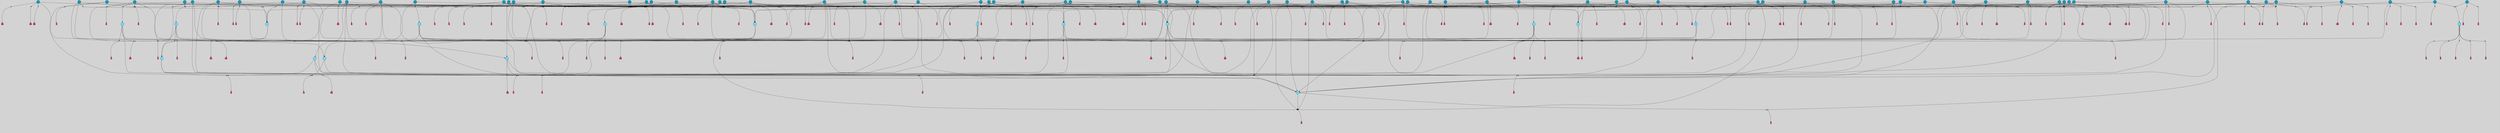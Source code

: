 // File exported with GEGELATI v1.3.1
// On the 2024-04-08 17:47:07
// With the File::TPGGraphDotExporter
digraph{
	graph[pad = "0.212, 0.055" bgcolor = lightgray]
	node[shape=circle style = filled label = ""]
		T3 [fillcolor="#66ddff"]
		T4 [fillcolor="#66ddff"]
		T7 [fillcolor="#66ddff"]
		T9 [fillcolor="#66ddff"]
		T11 [fillcolor="#66ddff"]
		T24 [fillcolor="#66ddff"]
		T27 [fillcolor="#66ddff"]
		T54 [fillcolor="#66ddff"]
		T65 [fillcolor="#66ddff"]
		T82 [fillcolor="#1199bb"]
		T90 [fillcolor="#66ddff"]
		T95 [fillcolor="#1199bb"]
		T106 [fillcolor="#66ddff"]
		T111 [fillcolor="#1199bb"]
		T116 [fillcolor="#1199bb"]
		T129 [fillcolor="#66ddff"]
		T130 [fillcolor="#66ddff"]
		T148 [fillcolor="#1199bb"]
		T159 [fillcolor="#1199bb"]
		T164 [fillcolor="#66ddff"]
		T176 [fillcolor="#1199bb"]
		T180 [fillcolor="#1199bb"]
		T184 [fillcolor="#1199bb"]
		T186 [fillcolor="#1199bb"]
		T194 [fillcolor="#1199bb"]
		T195 [fillcolor="#1199bb"]
		T198 [fillcolor="#1199bb"]
		T201 [fillcolor="#1199bb"]
		T202 [fillcolor="#1199bb"]
		T204 [fillcolor="#1199bb"]
		T207 [fillcolor="#66ddff"]
		T210 [fillcolor="#1199bb"]
		T211 [fillcolor="#1199bb"]
		T212 [fillcolor="#66ddff"]
		T213 [fillcolor="#1199bb"]
		T125 [fillcolor="#1199bb"]
		T218 [fillcolor="#1199bb"]
		T220 [fillcolor="#1199bb"]
		T223 [fillcolor="#1199bb"]
		T227 [fillcolor="#1199bb"]
		T228 [fillcolor="#1199bb"]
		T229 [fillcolor="#1199bb"]
		T230 [fillcolor="#1199bb"]
		T233 [fillcolor="#1199bb"]
		T235 [fillcolor="#1199bb"]
		T240 [fillcolor="#66ddff"]
		T242 [fillcolor="#1199bb"]
		T243 [fillcolor="#1199bb"]
		T245 [fillcolor="#1199bb"]
		T246 [fillcolor="#1199bb"]
		T247 [fillcolor="#1199bb"]
		T250 [fillcolor="#1199bb"]
		T252 [fillcolor="#1199bb"]
		T253 [fillcolor="#1199bb"]
		T254 [fillcolor="#1199bb"]
		T256 [fillcolor="#66ddff"]
		T257 [fillcolor="#1199bb"]
		T258 [fillcolor="#1199bb"]
		T260 [fillcolor="#1199bb"]
		T261 [fillcolor="#1199bb"]
		T262 [fillcolor="#1199bb"]
		T263 [fillcolor="#1199bb"]
		T264 [fillcolor="#1199bb"]
		T266 [fillcolor="#1199bb"]
		T268 [fillcolor="#1199bb"]
		T271 [fillcolor="#1199bb"]
		T274 [fillcolor="#1199bb"]
		T275 [fillcolor="#1199bb"]
		T276 [fillcolor="#1199bb"]
		T278 [fillcolor="#1199bb"]
		T279 [fillcolor="#1199bb"]
		T280 [fillcolor="#1199bb"]
		T282 [fillcolor="#1199bb"]
		T283 [fillcolor="#1199bb"]
		T284 [fillcolor="#1199bb"]
		T285 [fillcolor="#1199bb"]
		T287 [fillcolor="#1199bb"]
		T288 [fillcolor="#1199bb"]
		T290 [fillcolor="#1199bb"]
		T291 [fillcolor="#1199bb"]
		T292 [fillcolor="#1199bb"]
		T293 [fillcolor="#1199bb"]
		T294 [fillcolor="#1199bb"]
		T295 [fillcolor="#1199bb"]
		T296 [fillcolor="#1199bb"]
		T297 [fillcolor="#1199bb"]
		T298 [fillcolor="#1199bb"]
		T299 [fillcolor="#1199bb"]
		T300 [fillcolor="#1199bb"]
		T301 [fillcolor="#1199bb"]
		T302 [fillcolor="#1199bb"]
		T303 [fillcolor="#1199bb"]
		T304 [fillcolor="#1199bb"]
		T305 [fillcolor="#1199bb"]
		T306 [fillcolor="#1199bb"]
		T307 [fillcolor="#1199bb"]
		T308 [fillcolor="#1199bb"]
		P1436 [fillcolor="#cccccc" shape=point] //6|
		I1436 [shape=box style=invis label="6|1&2|6#1|7&#92;n10|7&2|0#1|5&#92;n9|4&0|1#2|2&#92;n8|6&0|0#1|0&#92;n"]
		P1436 -> I1436[style=invis]
		A1242 [fillcolor="#ff3366" shape=box margin=0.03 width=0 height=0 label="3"]
		T3 -> P1436 -> A1242
		P1437 [fillcolor="#cccccc" shape=point] //3|
		I1437 [shape=box style=invis label="7|6&2|4#0|2&#92;n10|3&2|7#1|4&#92;n11|6&0|4#0|1&#92;n7|1&0|0#2|6&#92;n7|6&0|3#2|6&#92;n4|0&2|6#0|1&#92;n4|4&2|5#0|2&#92;n4|6&0|4#2|7&#92;n10|0&2|3#1|5&#92;n2|6&0|5#0|2&#92;n1|0&2|3#0|7&#92;n1|6&2|0#0|5&#92;n6|2&0|1#0|7&#92;n9|2&0|3#2|7&#92;n5|3&0|6#0|6&#92;n1|7&2|5#2|3&#92;n8|1&2|7#0|6&#92;n1|0&2|5#2|1&#92;n7|1&2|2#2|5&#92;n7|4&2|6#0|3&#92;n"]
		P1437 -> I1437[style=invis]
		A1243 [fillcolor="#ff3366" shape=box margin=0.03 width=0 height=0 label="4"]
		T3 -> P1437 -> A1243
		P1438 [fillcolor="#cccccc" shape=point] //7|
		I1438 [shape=box style=invis label="0|2&2|4#2|6&#92;n5|3&0|6#0|1&#92;n4|7&2|6#0|5&#92;n7|6&0|7#0|5&#92;n10|7&2|2#1|1&#92;n"]
		P1438 -> I1438[style=invis]
		A1244 [fillcolor="#ff3366" shape=box margin=0.03 width=0 height=0 label="4"]
		T4 -> P1438 -> A1244
		P1439 [fillcolor="#cccccc" shape=point] //0|
		I1439 [shape=box style=invis label="2|5&0|1#0|6&#92;n6|1&2|2#2|7&#92;n8|0&0|3#1|4&#92;n4|3&2|5#2|4&#92;n8|1&2|4#0|0&#92;n6|6&0|1#2|6&#92;n11|7&2|4#2|5&#92;n6|2&2|4#0|2&#92;n8|5&2|4#2|4&#92;n2|1&2|1#2|2&#92;n2|7&2|5#2|6&#92;n9|7&0|5#0|4&#92;n1|2&0|5#2|6&#92;n4|2&2|3#2|7&#92;n3|3&2|1#0|2&#92;n"]
		P1439 -> I1439[style=invis]
		A1245 [fillcolor="#ff3366" shape=box margin=0.03 width=0 height=0 label="5"]
		T4 -> P1439 -> A1245
		P1440 [fillcolor="#cccccc" shape=point] //-3|
		I1440 [shape=box style=invis label="1|6&2|7#0|7&#92;n10|2&0|7#1|3&#92;n9|6&2|7#2|2&#92;n5|3&0|7#0|7&#92;n1|6&2|3#0|0&#92;n2|3&2|3#2|2&#92;n5|1&2|6#0|6&#92;n"]
		P1440 -> I1440[style=invis]
		A1246 [fillcolor="#ff3366" shape=box margin=0.03 width=0 height=0 label="7"]
		T7 -> P1440 -> A1246
		P1441 [fillcolor="#cccccc" shape=point] //5|
		I1441 [shape=box style=invis label="0|5&2|3#0|1&#92;n0|6&2|1#2|4&#92;n6|2&2|6#0|7&#92;n7|4&0|3#0|1&#92;n5|4&0|7#1|6&#92;n9|1&0|5#2|2&#92;n6|3&2|3#1|7&#92;n11|7&2|4#1|6&#92;n2|5&0|1#0|0&#92;n4|7&0|0#0|2&#92;n6|2&0|6#0|0&#92;n2|1&2|6#2|4&#92;n10|0&2|0#1|0&#92;n6|6&2|4#0|6&#92;n"]
		P1441 -> I1441[style=invis]
		A1247 [fillcolor="#ff3366" shape=box margin=0.03 width=0 height=0 label="8"]
		T7 -> P1441 -> A1247
		P1442 [fillcolor="#cccccc" shape=point] //-6|
		I1442 [shape=box style=invis label="11|1&0|7#2|0&#92;n10|4&0|1#1|0&#92;n4|3&2|4#2|1&#92;n0|5&2|0#0|0&#92;n6|1&0|0#0|3&#92;n8|2&2|0#0|4&#92;n11|4&2|0#1|6&#92;n7|0&2|6#2|3&#92;n5|3&2|6#2|0&#92;n2|0&2|0#0|4&#92;n"]
		P1442 -> I1442[style=invis]
		A1248 [fillcolor="#ff3366" shape=box margin=0.03 width=0 height=0 label="9"]
		T9 -> P1442 -> A1248
		P1443 [fillcolor="#cccccc" shape=point] //2|
		I1443 [shape=box style=invis label="6|3&2|7#1|4&#92;n8|6&0|0#2|5&#92;n2|1&0|2#0|3&#92;n8|7&0|6#0|4&#92;n2|1&2|0#0|1&#92;n0|0&2|2#2|3&#92;n6|6&0|7#2|1&#92;n6|1&0|7#2|6&#92;n5|4&2|7#0|4&#92;n0|3&0|4#2|0&#92;n11|0&2|0#2|5&#92;n4|5&2|5#2|4&#92;n5|7&0|6#0|4&#92;n9|7&2|5#0|3&#92;n5|4&2|1#0|3&#92;n5|3&0|1#1|7&#92;n0|4&0|3#2|5&#92;n"]
		P1443 -> I1443[style=invis]
		A1249 [fillcolor="#ff3366" shape=box margin=0.03 width=0 height=0 label="10"]
		T9 -> P1443 -> A1249
		P1444 [fillcolor="#cccccc" shape=point] //6|
		I1444 [shape=box style=invis label="3|0&2|7#2|2&#92;n3|2&0|4#2|5&#92;n5|1&0|2#1|0&#92;n8|7&0|1#2|0&#92;n8|5&0|3#0|6&#92;n0|2&0|2#2|3&#92;n1|5&2|5#0|5&#92;n5|6&0|6#0|7&#92;n6|7&0|0#2|6&#92;n1|2&2|3#0|0&#92;n7|7&2|3#0|4&#92;n0|7&2|7#0|6&#92;n1|0&2|2#2|7&#92;n4|4&0|1#0|0&#92;n"]
		P1444 -> I1444[style=invis]
		A1250 [fillcolor="#ff3366" shape=box margin=0.03 width=0 height=0 label="11"]
		T11 -> P1444 -> A1250
		P1445 [fillcolor="#cccccc" shape=point] //-4|
		I1445 [shape=box style=invis label="4|1&0|4#2|6&#92;n1|2&2|2#2|0&#92;n1|2&2|0#0|6&#92;n8|4&2|3#2|5&#92;n5|5&2|1#1|0&#92;n"]
		P1445 -> I1445[style=invis]
		A1251 [fillcolor="#ff3366" shape=box margin=0.03 width=0 height=0 label="12"]
		T11 -> P1445 -> A1251
		P1446 [fillcolor="#cccccc" shape=point] //-3|
		I1446 [shape=box style=invis label="8|1&2|3#0|5&#92;n0|6&0|5#0|5&#92;n3|7&2|1#0|6&#92;n3|5&0|1#0|0&#92;n9|5&2|0#0|4&#92;n3|5&0|2#0|3&#92;n10|6&2|4#1|0&#92;n9|4&2|7#2|6&#92;n1|7&2|5#2|2&#92;n"]
		P1446 -> I1446[style=invis]
		A1252 [fillcolor="#ff3366" shape=box margin=0.03 width=0 height=0 label="5"]
		T4 -> P1446 -> A1252
		P1447 [fillcolor="#cccccc" shape=point] //1|
		I1447 [shape=box style=invis label="5|1&0|6#2|7&#92;n2|4&0|4#2|2&#92;n0|6&0|5#0|4&#92;n10|6&2|5#1|6&#92;n9|3&0|1#1|7&#92;n10|3&2|2#1|0&#92;n5|0&0|0#2|1&#92;n11|3&2|3#1|5&#92;n10|3&0|1#1|0&#92;n2|4&0|1#0|1&#92;n0|2&0|3#2|4&#92;n9|2&2|1#2|5&#92;n11|7&2|6#2|6&#92;n"]
		P1447 -> I1447[style=invis]
		T24 -> P1447 -> T7
		P1448 [fillcolor="#cccccc" shape=point] //5|
		I1448 [shape=box style=invis label="3|0&2|0#0|1&#92;n3|0&0|7#0|1&#92;n5|3&0|2#2|6&#92;n4|4&2|4#2|6&#92;n11|2&0|7#1|6&#92;n2|7&2|2#2|5&#92;n9|3&2|6#2|7&#92;n7|7&0|0#0|4&#92;n6|1&2|4#2|3&#92;n5|4&2|0#1|6&#92;n1|3&0|7#0|4&#92;n"]
		P1448 -> I1448[style=invis]
		A1253 [fillcolor="#ff3366" shape=box margin=0.03 width=0 height=0 label="7"]
		T24 -> P1448 -> A1253
		P1449 [fillcolor="#cccccc" shape=point] //-2|
		I1449 [shape=box style=invis label="4|1&0|4#0|3&#92;n4|2&0|5#2|0&#92;n5|5&2|6#0|5&#92;n1|4&0|1#0|2&#92;n6|3&2|7#1|5&#92;n0|4&2|0#0|3&#92;n8|5&2|5#1|2&#92;n10|7&2|7#1|1&#92;n3|4&0|0#2|1&#92;n3|6&2|5#2|5&#92;n8|3&0|1#0|7&#92;n10|0&2|7#1|3&#92;n4|1&2|4#0|1&#92;n9|3&2|0#0|4&#92;n3|6&2|0#0|4&#92;n1|2&0|6#2|1&#92;n4|0&2|1#2|2&#92;n"]
		P1449 -> I1449[style=invis]
		A1254 [fillcolor="#ff3366" shape=box margin=0.03 width=0 height=0 label="14"]
		T24 -> P1449 -> A1254
		P1450 [fillcolor="#cccccc" shape=point] //2|
		I1450 [shape=box style=invis label="9|1&2|3#0|1&#92;n5|2&2|0#2|4&#92;n3|6&2|5#2|7&#92;n7|0&2|5#0|4&#92;n1|2&0|3#0|5&#92;n7|3&2|7#0|0&#92;n"]
		P1450 -> I1450[style=invis]
		A1255 [fillcolor="#ff3366" shape=box margin=0.03 width=0 height=0 label="2"]
		T27 -> P1450 -> A1255
		P1451 [fillcolor="#cccccc" shape=point] //-6|
		I1451 [shape=box style=invis label="7|5&0|4#0|4&#92;n11|0&2|5#2|1&#92;n"]
		P1451 -> I1451[style=invis]
		A1256 [fillcolor="#ff3366" shape=box margin=0.03 width=0 height=0 label="3"]
		T27 -> P1451 -> A1256
		T27 -> P1437
		T27 -> P1439
		P1452 [fillcolor="#cccccc" shape=point] //0|
		I1452 [shape=box style=invis label="4|0&0|3#2|7&#92;n10|2&0|3#1|7&#92;n3|5&0|2#0|3&#92;n4|5&0|0#2|1&#92;n10|7&2|0#1|2&#92;n5|3&2|3#1|6&#92;n9|5&2|0#0|4&#92;n5|4&2|7#0|2&#92;n10|3&2|7#1|4&#92;n7|2&0|1#2|6&#92;n8|6&0|5#0|5&#92;n8|7&2|3#0|5&#92;n2|6&2|4#0|0&#92;n"]
		P1452 -> I1452[style=invis]
		A1257 [fillcolor="#ff3366" shape=box margin=0.03 width=0 height=0 label="5"]
		T27 -> P1452 -> A1257
		P1453 [fillcolor="#cccccc" shape=point] //8|
		I1453 [shape=box style=invis label="9|0&0|1#2|0&#92;n10|1&2|5#1|4&#92;n8|2&2|6#0|4&#92;n2|4&2|5#2|3&#92;n4|2&2|2#0|2&#92;n7|5&0|2#0|0&#92;n8|2&2|1#1|3&#92;n8|7&0|7#2|1&#92;n1|1&0|0#0|7&#92;n5|6&2|5#1|0&#92;n6|6&2|5#0|0&#92;n11|4&0|3#2|6&#92;n4|2&2|4#0|7&#92;n5|6&0|1#2|0&#92;n11|3&0|2#0|7&#92;n"]
		P1453 -> I1453[style=invis]
		A1258 [fillcolor="#ff3366" shape=box margin=0.03 width=0 height=0 label="6"]
		T54 -> P1453 -> A1258
		T54 -> P1448
		P1454 [fillcolor="#cccccc" shape=point] //-10|
		I1454 [shape=box style=invis label="3|6&0|0#0|4&#92;n4|1&2|4#0|1&#92;n5|1&0|1#0|4&#92;n5|5&2|6#0|5&#92;n6|5&0|6#0|3&#92;n11|1&2|0#0|1&#92;n0|7&2|0#0|3&#92;n1|2&0|6#0|1&#92;n8|0&0|4#2|0&#92;n0|4&0|7#2|7&#92;n7|0&2|7#1|3&#92;n3|1&0|5#2|5&#92;n5|1&0|4#0|3&#92;n2|2&0|2#0|0&#92;n8|3&0|1#0|7&#92;n3|0&0|3#0|5&#92;n7|2&0|5#2|0&#92;n6|3&2|7#1|5&#92;n4|7&2|7#2|1&#92;n"]
		P1454 -> I1454[style=invis]
		A1259 [fillcolor="#ff3366" shape=box margin=0.03 width=0 height=0 label="14"]
		T54 -> P1454 -> A1259
		T54 -> P1441
		T65 -> P1438
		T65 -> P1439
		P1455 [fillcolor="#cccccc" shape=point] //7|
		I1455 [shape=box style=invis label="4|0&2|1#2|2&#92;n4|2&0|5#2|0&#92;n5|5&2|6#0|5&#92;n1|4&0|1#0|2&#92;n6|3&2|7#1|5&#92;n0|4&2|0#0|3&#92;n8|5&2|5#1|4&#92;n1|2&0|6#2|1&#92;n3|4&0|0#2|1&#92;n3|6&2|5#2|5&#92;n8|3&0|1#0|7&#92;n10|0&2|2#1|3&#92;n4|1&2|4#0|1&#92;n10|7&2|7#1|1&#92;n4|1&0|4#0|3&#92;n"]
		P1455 -> I1455[style=invis]
		A1260 [fillcolor="#ff3366" shape=box margin=0.03 width=0 height=0 label="14"]
		T65 -> P1455 -> A1260
		P1456 [fillcolor="#cccccc" shape=point] //6|
		I1456 [shape=box style=invis label="7|0&2|5#1|2&#92;n10|6&2|1#1|3&#92;n7|5&0|2#0|7&#92;n10|7&0|1#1|5&#92;n4|6&2|5#0|5&#92;n4|4&0|7#2|7&#92;n"]
		P1456 -> I1456[style=invis]
		A1261 [fillcolor="#ff3366" shape=box margin=0.03 width=0 height=0 label="7"]
		T82 -> P1456 -> A1261
		P1457 [fillcolor="#cccccc" shape=point] //6|
		I1457 [shape=box style=invis label="0|5&2|3#0|1&#92;n0|6&2|1#2|4&#92;n9|1&0|5#2|2&#92;n7|4&0|3#0|1&#92;n5|4&0|7#1|6&#92;n2|5&0|1#0|0&#92;n6|3&2|3#1|7&#92;n11|7&2|4#1|6&#92;n6|2&2|6#0|1&#92;n4|7&0|0#0|2&#92;n6|2&0|6#0|0&#92;n9|1&2|6#2|4&#92;n10|0&2|0#1|0&#92;n6|6&2|4#0|6&#92;n"]
		P1457 -> I1457[style=invis]
		A1262 [fillcolor="#ff3366" shape=box margin=0.03 width=0 height=0 label="8"]
		T82 -> P1457 -> A1262
		T82 -> P1442
		P1458 [fillcolor="#cccccc" shape=point] //-2|
		I1458 [shape=box style=invis label="8|4&2|1#2|5&#92;n4|1&0|7#2|1&#92;n5|7&2|3#2|2&#92;n10|4&2|5#1|7&#92;n10|0&2|6#1|3&#92;n4|5&2|7#0|6&#92;n9|5&2|4#0|4&#92;n2|4&0|5#0|7&#92;n11|1&2|4#2|6&#92;n5|6&0|7#1|2&#92;n2|7&2|7#2|6&#92;n5|2&0|5#1|5&#92;n3|0&0|6#0|2&#92;n4|0&0|4#2|4&#92;n4|4&2|6#0|7&#92;n10|6&2|0#1|4&#92;n9|7&0|3#1|4&#92;n1|4&2|6#0|3&#92;n11|5&2|6#0|3&#92;n0|3&0|5#0|1&#92;n"]
		P1458 -> I1458[style=invis]
		A1263 [fillcolor="#ff3366" shape=box margin=0.03 width=0 height=0 label="13"]
		T90 -> P1458 -> A1263
		P1459 [fillcolor="#cccccc" shape=point] //4|
		I1459 [shape=box style=invis label="7|1&2|6#1|3&#92;n10|1&0|3#1|6&#92;n8|5&2|3#2|1&#92;n11|5&0|0#2|6&#92;n4|1&0|6#0|0&#92;n11|1&0|2#0|3&#92;n2|0&2|1#0|7&#92;n"]
		P1459 -> I1459[style=invis]
		A1264 [fillcolor="#ff3366" shape=box margin=0.03 width=0 height=0 label="2"]
		T90 -> P1459 -> A1264
		P1460 [fillcolor="#cccccc" shape=point] //7|
		I1460 [shape=box style=invis label="10|3&0|1#1|4&#92;n4|6&0|0#0|2&#92;n4|5&0|6#0|0&#92;n4|3&0|6#2|1&#92;n7|0&0|3#1|2&#92;n4|7&0|6#0|5&#92;n7|6&0|7#0|6&#92;n6|6&0|0#0|3&#92;n11|1&0|4#2|5&#92;n10|2&0|3#1|2&#92;n"]
		P1460 -> I1460[style=invis]
		A1265 [fillcolor="#ff3366" shape=box margin=0.03 width=0 height=0 label="4"]
		T90 -> P1460 -> A1265
		T90 -> P1446
		P1461 [fillcolor="#cccccc" shape=point] //-7|
		I1461 [shape=box style=invis label="3|0&2|0#0|1&#92;n1|1&0|2#0|4&#92;n11|2&0|7#1|6&#92;n9|7&0|0#0|4&#92;n3|0&0|7#0|1&#92;n9|3&2|6#2|7&#92;n5|3&0|2#2|6&#92;n6|1&2|4#2|3&#92;n5|4&2|0#1|6&#92;n1|3&0|7#0|7&#92;n"]
		P1461 -> I1461[style=invis]
		A1266 [fillcolor="#ff3366" shape=box margin=0.03 width=0 height=0 label="7"]
		T90 -> P1461 -> A1266
		P1462 [fillcolor="#cccccc" shape=point] //4|
		I1462 [shape=box style=invis label="4|3&0|6#0|3&#92;n5|7&2|3#2|2&#92;n5|6&0|7#1|2&#92;n1|4&2|6#0|3&#92;n8|4&2|1#2|5&#92;n9|5&2|4#1|4&#92;n2|4&0|5#0|7&#92;n10|0&0|6#1|3&#92;n3|0&0|6#0|2&#92;n2|7&2|7#2|6&#92;n5|2&0|5#1|5&#92;n10|4&2|5#1|7&#92;n4|0&0|4#2|4&#92;n11|1&0|4#2|6&#92;n10|6&2|0#1|4&#92;n9|7&0|3#1|4&#92;n4|5&2|7#0|6&#92;n11|5&2|6#2|3&#92;n0|3&0|5#0|1&#92;n"]
		P1462 -> I1462[style=invis]
		A1267 [fillcolor="#ff3366" shape=box margin=0.03 width=0 height=0 label="13"]
		T95 -> P1462 -> A1267
		P1463 [fillcolor="#cccccc" shape=point] //8|
		I1463 [shape=box style=invis label="9|7&0|5#2|5&#92;n3|3&2|3#0|2&#92;n9|5&2|2#1|0&#92;n2|3&0|6#0|3&#92;n4|4&2|5#2|7&#92;n11|3&2|0#1|5&#92;n6|6&2|1#2|2&#92;n4|6&0|1#2|2&#92;n2|5&2|7#2|2&#92;n7|7&2|2#2|3&#92;n6|5&0|3#2|6&#92;n6|7&0|6#0|2&#92;n"]
		P1463 -> I1463[style=invis]
		A1268 [fillcolor="#ff3366" shape=box margin=0.03 width=0 height=0 label="14"]
		T95 -> P1463 -> A1268
		P1464 [fillcolor="#cccccc" shape=point] //2|
		I1464 [shape=box style=invis label="4|1&0|4#2|6&#92;n5|5&2|1#1|0&#92;n1|0&2|0#0|6&#92;n8|4&2|3#2|5&#92;n"]
		P1464 -> I1464[style=invis]
		T95 -> P1464 -> T11
		P1465 [fillcolor="#cccccc" shape=point] //-9|
		I1465 [shape=box style=invis label="2|0&2|0#2|1&#92;n4|4&2|4#2|6&#92;n9|1&0|3#1|7&#92;n5|3&0|2#2|6&#92;n2|7&2|2#2|5&#92;n5|4&2|0#1|6&#92;n3|0&0|7#0|1&#92;n1|3&0|7#0|4&#92;n11|6&2|2#0|7&#92;n7|7&0|0#0|4&#92;n11|0&0|7#1|6&#92;n9|3&2|6#2|7&#92;n"]
		P1465 -> I1465[style=invis]
		A1269 [fillcolor="#ff3366" shape=box margin=0.03 width=0 height=0 label="7"]
		T95 -> P1465 -> A1269
		P1466 [fillcolor="#cccccc" shape=point] //-8|
		I1466 [shape=box style=invis label="7|5&0|4#2|4&#92;n"]
		P1466 -> I1466[style=invis]
		A1270 [fillcolor="#ff3366" shape=box margin=0.03 width=0 height=0 label="3"]
		T95 -> P1466 -> A1270
		P1467 [fillcolor="#cccccc" shape=point] //-2|
		I1467 [shape=box style=invis label="11|7&2|0#1|7&#92;n4|3&0|1#2|5&#92;n0|4&2|4#2|7&#92;n1|6&0|0#0|4&#92;n4|0&0|0#0|5&#92;n0|6&2|3#2|0&#92;n9|6&2|5#1|3&#92;n0|7&2|1#2|5&#92;n4|4&0|5#0|1&#92;n10|4&0|0#1|0&#92;n"]
		P1467 -> I1467[style=invis]
		A1271 [fillcolor="#ff3366" shape=box margin=0.03 width=0 height=0 label="12"]
		T106 -> P1467 -> A1271
		P1468 [fillcolor="#cccccc" shape=point] //-1|
		I1468 [shape=box style=invis label="1|7&2|1#0|6&#92;n8|1&2|3#0|5&#92;n10|6&2|7#1|0&#92;n1|7&2|5#0|2&#92;n0|3&0|3#2|2&#92;n3|5&0|1#0|0&#92;n3|5&0|2#0|3&#92;n1|5&2|0#0|4&#92;n5|7&2|2#2|5&#92;n4|0&2|3#0|3&#92;n"]
		P1468 -> I1468[style=invis]
		T106 -> P1468 -> T3
		T106 -> P1437
		P1469 [fillcolor="#cccccc" shape=point] //-9|
		I1469 [shape=box style=invis label="10|2&0|7#1|3&#92;n1|0&2|1#0|1&#92;n5|1&2|7#0|7&#92;n0|6&2|7#2|2&#92;n10|3&2|7#1|2&#92;n2|3&2|3#2|2&#92;n"]
		P1469 -> I1469[style=invis]
		A1272 [fillcolor="#ff3366" shape=box margin=0.03 width=0 height=0 label="7"]
		T106 -> P1469 -> A1272
		P1470 [fillcolor="#cccccc" shape=point] //-5|
		I1470 [shape=box style=invis label="0|0&2|3#0|2&#92;n10|5&0|6#1|3&#92;n7|3&0|6#2|3&#92;n3|4&0|6#0|6&#92;n10|5&0|2#1|1&#92;n5|0&0|1#0|3&#92;n6|6&2|5#1|5&#92;n7|4&0|2#1|7&#92;n5|7&0|1#2|5&#92;n1|5&0|0#0|3&#92;n7|5&2|1#2|6&#92;n9|0&0|2#0|0&#92;n4|0&2|4#0|0&#92;n4|6&0|0#2|3&#92;n3|1&0|6#2|5&#92;n7|7&2|1#2|3&#92;n9|4&2|2#0|6&#92;n"]
		P1470 -> I1470[style=invis]
		T111 -> P1470 -> T9
		P1471 [fillcolor="#cccccc" shape=point] //7|
		I1471 [shape=box style=invis label="7|4&2|1#2|0&#92;n4|1&2|4#2|3&#92;n5|0&2|0#2|2&#92;n6|1&2|4#2|6&#92;n"]
		P1471 -> I1471[style=invis]
		A1273 [fillcolor="#ff3366" shape=box margin=0.03 width=0 height=0 label="9"]
		T111 -> P1471 -> A1273
		P1472 [fillcolor="#cccccc" shape=point] //2|
		I1472 [shape=box style=invis label="3|0&2|0#0|1&#92;n11|2&0|7#1|6&#92;n8|7&2|4#0|5&#92;n5|3&0|2#2|6&#92;n4|4&2|4#2|6&#92;n3|0&0|7#0|1&#92;n2|7&2|2#2|5&#92;n9|3&2|6#2|7&#92;n7|7&0|0#0|4&#92;n6|1&2|4#1|3&#92;n5|4&2|0#1|6&#92;n1|3&0|7#0|4&#92;n"]
		P1472 -> I1472[style=invis]
		A1274 [fillcolor="#ff3366" shape=box margin=0.03 width=0 height=0 label="7"]
		T111 -> P1472 -> A1274
		T111 -> P1442
		P1473 [fillcolor="#cccccc" shape=point] //-4|
		I1473 [shape=box style=invis label="9|7&0|0#2|0&#92;n6|6&0|5#2|0&#92;n7|3&0|0#0|4&#92;n3|5&0|3#0|3&#92;n9|1&0|1#1|1&#92;n11|5&2|7#1|5&#92;n1|5&2|5#0|2&#92;n6|0&0|6#2|5&#92;n0|3&2|4#2|5&#92;n1|6&2|5#2|2&#92;n9|5&2|1#2|2&#92;n"]
		P1473 -> I1473[style=invis]
		T116 -> P1473 -> T9
		P1474 [fillcolor="#cccccc" shape=point] //4|
		I1474 [shape=box style=invis label="9|2&0|6#2|1&#92;n11|5&0|1#2|0&#92;n2|4&0|4#2|1&#92;n5|0&2|4#0|2&#92;n"]
		P1474 -> I1474[style=invis]
		A1275 [fillcolor="#ff3366" shape=box margin=0.03 width=0 height=0 label="3"]
		T116 -> P1474 -> A1275
		P1475 [fillcolor="#cccccc" shape=point] //-2|
		I1475 [shape=box style=invis label="5|2&2|0#2|4&#92;n9|1&2|3#0|1&#92;n3|6&2|5#2|7&#92;n7|0&2|1#0|4&#92;n1|2&0|3#0|5&#92;n7|3&2|7#0|0&#92;n"]
		P1475 -> I1475[style=invis]
		A1276 [fillcolor="#ff3366" shape=box margin=0.03 width=0 height=0 label="2"]
		T116 -> P1475 -> A1276
		T116 -> P1437
		T116 -> P1452
		T129 -> P1453
		T129 -> P1448
		P1476 [fillcolor="#cccccc" shape=point] //10|
		I1476 [shape=box style=invis label="4|5&2|7#2|1&#92;n1|7&2|3#0|6&#92;n3|5&2|2#0|3&#92;n10|3&0|7#1|4&#92;n7|1&0|4#2|6&#92;n10|2&0|3#1|7&#92;n9|5&2|0#0|4&#92;n4|0&0|3#2|7&#92;n11|4&2|6#1|2&#92;n5|4&2|7#0|2&#92;n2|6&2|4#0|0&#92;n6|5&0|7#2|1&#92;n5|3&2|3#1|6&#92;n10|7&2|0#1|2&#92;n"]
		P1476 -> I1476[style=invis]
		A1277 [fillcolor="#ff3366" shape=box margin=0.03 width=0 height=0 label="5"]
		T129 -> P1476 -> A1277
		P1477 [fillcolor="#cccccc" shape=point] //5|
		I1477 [shape=box style=invis label="9|4&2|3#1|3&#92;n0|4&2|4#0|5&#92;n6|1&2|6#2|5&#92;n4|0&0|5#2|0&#92;n"]
		P1477 -> I1477[style=invis]
		A1278 [fillcolor="#ff3366" shape=box margin=0.03 width=0 height=0 label="7"]
		T129 -> P1477 -> A1278
		P1478 [fillcolor="#cccccc" shape=point] //6|
		I1478 [shape=box style=invis label="9|4&2|7#0|6&#92;n8|4&0|1#1|0&#92;n1|3&0|0#2|1&#92;n2|4&0|6#2|2&#92;n5|1&2|5#0|7&#92;n3|0&0|3#2|6&#92;n2|2&2|6#0|2&#92;n8|4&0|4#2|2&#92;n5|1&2|4#0|3&#92;n9|4&0|6#0|6&#92;n5|0&2|2#1|5&#92;n11|7&0|0#1|1&#92;n0|4&0|3#0|3&#92;n7|7&2|4#2|5&#92;n1|5&0|1#2|1&#92;n"]
		P1478 -> I1478[style=invis]
		A1279 [fillcolor="#ff3366" shape=box margin=0.03 width=0 height=0 label="1"]
		T129 -> P1478 -> A1279
		P1479 [fillcolor="#cccccc" shape=point] //-5|
		I1479 [shape=box style=invis label="10|6&2|5#1|6&#92;n9|3&0|1#1|7&#92;n2|4&0|1#0|1&#92;n11|3&0|7#1|6&#92;n5|1&0|6#2|7&#92;n8|0&0|0#0|1&#92;n0|6&0|7#0|4&#92;n6|7&2|6#2|6&#92;n11|0&2|3#0|5&#92;n"]
		P1479 -> I1479[style=invis]
		T130 -> P1479 -> T7
		P1480 [fillcolor="#cccccc" shape=point] //9|
		I1480 [shape=box style=invis label="9|0&2|4#1|2&#92;n10|3&0|5#1|7&#92;n"]
		P1480 -> I1480[style=invis]
		A1280 [fillcolor="#ff3366" shape=box margin=0.03 width=0 height=0 label="3"]
		T130 -> P1480 -> A1280
		T130 -> P1459
		P1481 [fillcolor="#cccccc" shape=point] //-10|
		I1481 [shape=box style=invis label="8|4&0|2#0|1&#92;n5|3&2|6#2|7&#92;n3|1&2|7#0|6&#92;n4|7&0|4#0|2&#92;n1|7&2|6#0|4&#92;n10|5&2|1#1|5&#92;n4|0&0|7#0|7&#92;n6|6&0|0#0|1&#92;n10|4&2|1#1|0&#92;n"]
		P1481 -> I1481[style=invis]
		A1281 [fillcolor="#ff3366" shape=box margin=0.03 width=0 height=0 label="5"]
		T130 -> P1481 -> A1281
		P1482 [fillcolor="#cccccc" shape=point] //-1|
		I1482 [shape=box style=invis label="11|7&2|0#1|7&#92;n1|5&2|4#2|4&#92;n4|3&0|1#0|5&#92;n1|6&0|0#0|4&#92;n8|6&2|4#0|0&#92;n4|0&0|0#0|5&#92;n10|4&2|0#1|0&#92;n9|6&2|5#1|3&#92;n0|7&2|1#0|5&#92;n0|6&2|3#2|0&#92;n4|4&0|5#0|1&#92;n"]
		P1482 -> I1482[style=invis]
		A1282 [fillcolor="#ff3366" shape=box margin=0.03 width=0 height=0 label="12"]
		T148 -> P1482 -> A1282
		P1483 [fillcolor="#cccccc" shape=point] //1|
		I1483 [shape=box style=invis label="2|2&2|3#0|2&#92;n2|2&0|5#2|5&#92;n8|4&0|1#1|0&#92;n9|7&0|6#0|3&#92;n5|1&2|2#0|7&#92;n10|7&0|7#1|3&#92;n7|7&2|4#2|5&#92;n5|5&0|2#2|1&#92;n2|6&2|2#0|0&#92;n9|3&2|2#2|0&#92;n0|6&0|6#2|2&#92;n7|7&0|1#2|3&#92;n3|6&0|1#0|5&#92;n1|5&0|1#2|7&#92;n"]
		P1483 -> I1483[style=invis]
		A1283 [fillcolor="#ff3366" shape=box margin=0.03 width=0 height=0 label="1"]
		T148 -> P1483 -> A1283
		P1484 [fillcolor="#cccccc" shape=point] //-9|
		I1484 [shape=box style=invis label="4|7&2|6#0|5&#92;n11|3&0|2#2|6&#92;n10|2&2|4#1|6&#92;n3|0&2|6#2|7&#92;n4|3&0|5#0|7&#92;n2|3&0|7#0|7&#92;n10|6&0|7#1|5&#92;n10|1&2|2#1|1&#92;n1|7&0|3#2|6&#92;n"]
		P1484 -> I1484[style=invis]
		A1284 [fillcolor="#ff3366" shape=box margin=0.03 width=0 height=0 label="4"]
		T148 -> P1484 -> A1284
		P1485 [fillcolor="#cccccc" shape=point] //7|
		I1485 [shape=box style=invis label="7|2&0|4#1|3&#92;n7|7&0|0#0|4&#92;n4|4&2|4#2|6&#92;n2|3&2|2#2|5&#92;n8|0&0|2#2|1&#92;n9|3&2|6#2|7&#92;n6|4&2|4#2|3&#92;n3|3&2|0#0|1&#92;n6|4&2|0#1|6&#92;n5|3&0|7#0|4&#92;n"]
		P1485 -> I1485[style=invis]
		A1285 [fillcolor="#ff3366" shape=box margin=0.03 width=0 height=0 label="7"]
		T148 -> P1485 -> A1285
		P1486 [fillcolor="#cccccc" shape=point] //-6|
		I1486 [shape=box style=invis label="9|0&2|0#0|1&#92;n3|2&0|2#0|3&#92;n5|4&0|5#1|7&#92;n2|1&0|4#0|3&#92;n9|2&2|0#2|4&#92;n7|6&0|4#0|2&#92;n2|3&0|6#2|6&#92;n1|2&0|3#2|0&#92;n"]
		P1486 -> I1486[style=invis]
		T148 -> P1486 -> T54
		P1487 [fillcolor="#cccccc" shape=point] //7|
		I1487 [shape=box style=invis label="7|0&2|1#2|0&#92;n9|7&2|1#1|7&#92;n8|2&0|1#1|0&#92;n6|6&0|2#1|1&#92;n2|2&0|5#0|0&#92;n5|7&0|0#2|1&#92;n5|1&2|5#1|5&#92;n4|7&2|4#2|3&#92;n10|5&2|2#1|5&#92;n1|3&2|2#2|0&#92;n10|2&2|6#1|5&#92;n"]
		P1487 -> I1487[style=invis]
		A1286 [fillcolor="#ff3366" shape=box margin=0.03 width=0 height=0 label="1"]
		T159 -> P1487 -> A1286
		P1488 [fillcolor="#cccccc" shape=point] //7|
		I1488 [shape=box style=invis label="7|4&2|7#0|4&#92;n4|6&0|1#2|5&#92;n2|1&2|3#0|0&#92;n4|3&2|0#0|1&#92;n0|0&2|7#2|7&#92;n7|7&0|5#2|3&#92;n5|0&2|1#2|2&#92;n10|0&0|4#1|2&#92;n4|4&0|7#0|0&#92;n6|7&0|2#0|1&#92;n1|4&2|5#0|4&#92;n"]
		P1488 -> I1488[style=invis]
		A1287 [fillcolor="#ff3366" shape=box margin=0.03 width=0 height=0 label="0"]
		T159 -> P1488 -> A1287
		P1489 [fillcolor="#cccccc" shape=point] //5|
		I1489 [shape=box style=invis label="0|5&2|3#0|1&#92;n0|6&2|1#2|4&#92;n6|2&2|6#0|7&#92;n9|0&2|7#1|1&#92;n7|4&0|3#0|1&#92;n11|7&2|4#1|6&#92;n9|1&0|5#2|2&#92;n5|4&0|7#1|6&#92;n2|5&0|1#0|0&#92;n4|7&0|0#0|2&#92;n6|2&0|6#0|0&#92;n2|1&2|6#2|4&#92;n10|0&0|0#1|0&#92;n6|6&2|4#0|6&#92;n"]
		P1489 -> I1489[style=invis]
		T159 -> P1489 -> T129
		T164 -> P1439
		P1490 [fillcolor="#cccccc" shape=point] //-1|
		I1490 [shape=box style=invis label="6|4&0|4#2|4&#92;n4|5&2|5#2|4&#92;n9|7&2|5#0|3&#92;n3|7&2|6#0|6&#92;n8|7&0|6#0|4&#92;n2|1&2|0#0|1&#92;n8|6&0|0#2|5&#92;n2|1&0|2#0|3&#92;n6|1&0|7#2|6&#92;n6|3&0|1#1|6&#92;n5|4&2|7#0|4&#92;n0|7&0|4#2|0&#92;n11|0&2|0#2|5&#92;n3|7&2|0#2|7&#92;n8|3&2|7#1|4&#92;n5|7&0|6#0|4&#92;n0|0&2|3#2|3&#92;n5|4&2|1#0|3&#92;n0|4&0|3#2|5&#92;n"]
		P1490 -> I1490[style=invis]
		A1288 [fillcolor="#ff3366" shape=box margin=0.03 width=0 height=0 label="10"]
		T164 -> P1490 -> A1288
		P1491 [fillcolor="#cccccc" shape=point] //-7|
		I1491 [shape=box style=invis label="6|1&0|2#0|3&#92;n1|2&0|1#2|0&#92;n10|3&2|2#1|1&#92;n0|1&0|2#0|7&#92;n4|6&2|7#2|4&#92;n6|0&2|7#0|6&#92;n"]
		P1491 -> I1491[style=invis]
		A1289 [fillcolor="#ff3366" shape=box margin=0.03 width=0 height=0 label="7"]
		T164 -> P1491 -> A1289
		P1492 [fillcolor="#cccccc" shape=point] //-6|
		I1492 [shape=box style=invis label="11|7&0|1#0|6&#92;n3|5&0|1#0|3&#92;n1|5&0|5#0|6&#92;n1|7&2|5#2|2&#92;n0|0&0|2#2|2&#92;n4|4&0|1#0|5&#92;n6|4&2|2#0|2&#92;n0|6&2|5#0|5&#92;n0|3&2|2#2|6&#92;n"]
		P1492 -> I1492[style=invis]
		A1290 [fillcolor="#ff3366" shape=box margin=0.03 width=0 height=0 label="5"]
		T164 -> P1492 -> A1290
		T164 -> P1462
		P1493 [fillcolor="#cccccc" shape=point] //3|
		I1493 [shape=box style=invis label="4|7&0|7#2|7&#92;n11|5&2|6#0|2&#92;n5|5&2|6#2|0&#92;n3|2&0|6#0|3&#92;n10|2&2|5#1|5&#92;n9|4&2|3#1|5&#92;n2|5&2|7#2|4&#92;n11|3&2|5#1|0&#92;n7|0&0|7#2|1&#92;n1|2&0|5#0|1&#92;n"]
		P1493 -> I1493[style=invis]
		A1291 [fillcolor="#ff3366" shape=box margin=0.03 width=0 height=0 label="5"]
		T176 -> P1493 -> A1291
		P1494 [fillcolor="#cccccc" shape=point] //2|
		I1494 [shape=box style=invis label="7|1&0|6#0|1&#92;n5|2&2|5#1|6&#92;n10|1&2|1#1|1&#92;n4|7&0|4#2|2&#92;n11|7&0|4#2|7&#92;n5|0&0|5#1|7&#92;n8|2&0|5#2|4&#92;n10|0&2|6#1|6&#92;n5|1&0|1#2|3&#92;n1|6&2|0#0|1&#92;n9|6&2|2#1|4&#92;n3|4&2|3#0|0&#92;n10|1&0|1#1|0&#92;n2|2&0|1#2|1&#92;n3|1&2|7#0|3&#92;n"]
		P1494 -> I1494[style=invis]
		A1292 [fillcolor="#ff3366" shape=box margin=0.03 width=0 height=0 label="10"]
		T176 -> P1494 -> A1292
		T176 -> P1468
		P1495 [fillcolor="#cccccc" shape=point] //-3|
		I1495 [shape=box style=invis label="6|3&2|4#1|4&#92;n5|3&0|1#1|7&#92;n2|1&0|2#2|3&#92;n8|7&0|6#0|4&#92;n2|1&2|0#0|1&#92;n0|0&2|2#2|3&#92;n6|1&0|7#2|6&#92;n5|7&0|2#0|4&#92;n0|3&0|4#2|0&#92;n11|0&2|0#2|5&#92;n6|0&2|0#1|4&#92;n8|6&0|2#2|5&#92;n5|4&2|1#0|3&#92;n9|7&2|5#0|3&#92;n5|4&2|7#0|4&#92;n"]
		P1495 -> I1495[style=invis]
		A1293 [fillcolor="#ff3366" shape=box margin=0.03 width=0 height=0 label="10"]
		T176 -> P1495 -> A1293
		P1496 [fillcolor="#cccccc" shape=point] //4|
		I1496 [shape=box style=invis label="7|1&0|6#0|1&#92;n5|2&2|5#1|6&#92;n10|1&2|1#1|1&#92;n9|6&2|2#1|4&#92;n4|7&0|4#2|2&#92;n9|6&0|4#1|1&#92;n10|0&2|6#1|6&#92;n5|1&0|1#2|3&#92;n1|6&2|0#0|1&#92;n8|2&0|5#2|4&#92;n3|4&2|3#0|0&#92;n10|1&0|5#1|0&#92;n2|2&0|1#2|1&#92;n3|1&2|7#0|3&#92;n"]
		P1496 -> I1496[style=invis]
		A1294 [fillcolor="#ff3366" shape=box margin=0.03 width=0 height=0 label="10"]
		T176 -> P1496 -> A1294
		P1497 [fillcolor="#cccccc" shape=point] //9|
		I1497 [shape=box style=invis label="11|0&2|0#1|1&#92;n3|6&0|6#0|0&#92;n1|4&0|0#2|4&#92;n7|5&2|2#1|3&#92;n11|7&2|6#1|7&#92;n5|2&0|6#1|5&#92;n9|5&0|6#0|3&#92;n2|2&2|7#0|5&#92;n9|3&2|2#2|0&#92;n11|0&2|7#0|1&#92;n1|1&2|0#0|1&#92;n6|6&0|6#1|2&#92;n9|7&0|1#0|3&#92;n2|0&2|4#2|5&#92;n2|4&2|2#0|0&#92;n6|1&2|1#1|7&#92;n10|7&2|5#1|6&#92;n11|5&2|7#2|4&#92;n"]
		P1497 -> I1497[style=invis]
		A1295 [fillcolor="#ff3366" shape=box margin=0.03 width=0 height=0 label="1"]
		T180 -> P1497 -> A1295
		T180 -> P1451
		T180 -> P1477
		P1498 [fillcolor="#cccccc" shape=point] //10|
		I1498 [shape=box style=invis label="9|6&0|1#2|4&#92;n8|6&2|5#2|3&#92;n2|6&2|7#2|1&#92;n7|4&2|5#2|0&#92;n2|4&2|4#0|1&#92;n10|5&0|2#1|6&#92;n8|0&2|7#1|1&#92;n"]
		P1498 -> I1498[style=invis]
		T180 -> P1498 -> T24
		P1499 [fillcolor="#cccccc" shape=point] //-9|
		I1499 [shape=box style=invis label="6|0&2|0#0|0&#92;n5|1&0|2#0|4&#92;n10|3&2|0#1|3&#92;n9|4&0|7#2|7&#92;n10|6&2|4#1|0&#92;n3|6&2|0#0|5&#92;n"]
		P1499 -> I1499[style=invis]
		A1296 [fillcolor="#ff3366" shape=box margin=0.03 width=0 height=0 label="5"]
		T180 -> P1499 -> A1296
		T184 -> P1479
		P1500 [fillcolor="#cccccc" shape=point] //-9|
		I1500 [shape=box style=invis label="10|3&0|5#1|7&#92;n9|0&2|4#1|3&#92;n"]
		P1500 -> I1500[style=invis]
		A1297 [fillcolor="#ff3366" shape=box margin=0.03 width=0 height=0 label="3"]
		T184 -> P1500 -> A1297
		P1501 [fillcolor="#cccccc" shape=point] //-6|
		I1501 [shape=box style=invis label="3|5&0|0#0|2&#92;n6|6&2|1#2|6&#92;n4|6&0|1#2|5&#92;n7|1&0|6#1|3&#92;n11|1&2|4#0|5&#92;n1|2&0|1#2|3&#92;n4|3&0|5#2|4&#92;n4|0&0|5#2|0&#92;n8|5&2|4#2|4&#92;n2|4&0|1#0|6&#92;n5|1&2|4#0|0&#92;n3|3&2|1#0|2&#92;n9|7&0|5#0|4&#92;n2|2&0|6#2|0&#92;n7|1&2|2#2|2&#92;n"]
		P1501 -> I1501[style=invis]
		A1298 [fillcolor="#ff3366" shape=box margin=0.03 width=0 height=0 label="5"]
		T184 -> P1501 -> A1298
		P1502 [fillcolor="#cccccc" shape=point] //3|
		I1502 [shape=box style=invis label="7|2&0|2#2|4&#92;n0|4&0|6#2|7&#92;n9|0&0|1#2|2&#92;n8|6&0|0#1|0&#92;n"]
		P1502 -> I1502[style=invis]
		A1299 [fillcolor="#ff3366" shape=box margin=0.03 width=0 height=0 label="3"]
		T184 -> P1502 -> A1299
		T184 -> P1493
		T186 -> P1439
		P1503 [fillcolor="#cccccc" shape=point] //3|
		I1503 [shape=box style=invis label="8|2&2|7#1|7&#92;n10|7&0|7#1|6&#92;n0|3&0|0#2|3&#92;n9|7&2|6#0|3&#92;n4|4&2|1#0|1&#92;n5|6&2|0#1|4&#92;n4|5&0|1#0|2&#92;n0|0&2|0#0|5&#92;n6|1&0|7#0|6&#92;n"]
		P1503 -> I1503[style=invis]
		A1300 [fillcolor="#ff3366" shape=box margin=0.03 width=0 height=0 label="0"]
		T186 -> P1503 -> A1300
		T186 -> P1473
		P1504 [fillcolor="#cccccc" shape=point] //-2|
		I1504 [shape=box style=invis label="1|0&0|3#0|3&#92;n2|7&0|4#0|4&#92;n11|6&2|1#1|4&#92;n6|1&2|5#0|0&#92;n2|0&2|0#0|6&#92;n1|3&2|1#0|4&#92;n"]
		P1504 -> I1504[style=invis]
		A1301 [fillcolor="#ff3366" shape=box margin=0.03 width=0 height=0 label="2"]
		T194 -> P1504 -> A1301
		P1505 [fillcolor="#cccccc" shape=point] //3|
		I1505 [shape=box style=invis label="5|4&2|7#0|4&#92;n0|4&0|3#2|5&#92;n8|6&0|0#2|5&#92;n2|1&0|2#0|3&#92;n9|7&0|6#0|4&#92;n0|0&2|2#2|3&#92;n6|6&0|7#2|1&#92;n6|1&0|7#2|6&#92;n0|3&0|4#2|0&#92;n11|0&2|0#2|5&#92;n4|5&2|5#2|4&#92;n5|3&0|1#1|7&#92;n9|7&2|2#0|3&#92;n5|4&2|1#0|3&#92;n5|0&0|6#0|4&#92;n0|0&0|1#2|0&#92;n"]
		P1505 -> I1505[style=invis]
		A1302 [fillcolor="#ff3366" shape=box margin=0.03 width=0 height=0 label="10"]
		T194 -> P1505 -> A1302
		T194 -> P1468
		P1506 [fillcolor="#cccccc" shape=point] //10|
		I1506 [shape=box style=invis label="6|1&2|4#2|3&#92;n3|0&0|7#0|1&#92;n5|3&0|2#2|6&#92;n4|4&0|4#2|6&#92;n5|4&2|0#1|6&#92;n10|5&0|6#1|5&#92;n2|5&2|1#2|2&#92;n1|3&0|7#0|4&#92;n3|0&2|0#0|1&#92;n11|2&0|5#1|6&#92;n9|3&2|6#2|7&#92;n7|7&0|0#0|4&#92;n"]
		P1506 -> I1506[style=invis]
		A1303 [fillcolor="#ff3366" shape=box margin=0.03 width=0 height=0 label="7"]
		T194 -> P1506 -> A1303
		P1507 [fillcolor="#cccccc" shape=point] //5|
		I1507 [shape=box style=invis label="3|0&2|0#2|1&#92;n3|0&0|7#0|1&#92;n5|3&0|2#2|6&#92;n4|4&2|4#2|6&#92;n5|4&2|0#1|6&#92;n2|7&2|2#2|5&#92;n1|3&0|7#0|4&#92;n11|6&2|2#0|7&#92;n7|7&0|0#0|4&#92;n6|1&2|4#2|3&#92;n11|0&0|7#1|6&#92;n9|3&2|6#2|7&#92;n"]
		P1507 -> I1507[style=invis]
		A1304 [fillcolor="#ff3366" shape=box margin=0.03 width=0 height=0 label="7"]
		T195 -> P1507 -> A1304
		P1508 [fillcolor="#cccccc" shape=point] //4|
		I1508 [shape=box style=invis label="7|1&0|6#0|1&#92;n6|7&2|7#1|7&#92;n10|1&2|1#1|1&#92;n9|6&2|2#1|4&#92;n4|7&0|4#2|2&#92;n9|6&0|5#1|1&#92;n10|0&2|6#1|6&#92;n5|1&0|1#2|3&#92;n10|1&0|5#1|0&#92;n3|4&2|3#0|0&#92;n8|2&0|5#2|4&#92;n1|6&2|0#0|0&#92;n2|3&0|1#2|6&#92;n5|2&2|2#1|6&#92;n2|2&0|1#2|1&#92;n3|1&2|7#0|3&#92;n6|7&2|3#0|4&#92;n"]
		P1508 -> I1508[style=invis]
		A1305 [fillcolor="#ff3366" shape=box margin=0.03 width=0 height=0 label="10"]
		T195 -> P1508 -> A1305
		P1509 [fillcolor="#cccccc" shape=point] //-4|
		I1509 [shape=box style=invis label="0|4&0|0#2|7&#92;n8|5&2|4#2|4&#92;n4|3&2|5#2|4&#92;n11|7&2|2#2|5&#92;n6|5&2|2#2|7&#92;n3|2&0|7#0|7&#92;n3|3&2|1#0|3&#92;n2|6&0|3#2|5&#92;n0|1&2|6#2|2&#92;n8|2&0|0#1|6&#92;n0|7&0|5#0|4&#92;n9|5&0|3#2|7&#92;n2|7&2|5#2|6&#92;n9|0&2|0#0|1&#92;n1|2&2|4#0|2&#92;n"]
		P1509 -> I1509[style=invis]
		T195 -> P1509 -> T27
		T195 -> P1488
		P1510 [fillcolor="#cccccc" shape=point] //-3|
		I1510 [shape=box style=invis label="0|0&2|7#2|7&#92;n4|6&0|2#2|5&#92;n2|1&2|3#0|0&#92;n4|3&2|0#0|1&#92;n7|4&2|7#0|4&#92;n5|0&2|1#2|2&#92;n10|0&0|4#1|2&#92;n4|4&0|7#0|0&#92;n6|7&0|2#0|1&#92;n1|4&2|5#0|4&#92;n"]
		P1510 -> I1510[style=invis]
		A1306 [fillcolor="#ff3366" shape=box margin=0.03 width=0 height=0 label="0"]
		T198 -> P1510 -> A1306
		P1511 [fillcolor="#cccccc" shape=point] //-3|
		I1511 [shape=box style=invis label="3|7&0|0#0|2&#92;n11|5&0|1#1|1&#92;n4|1&0|6#2|6&#92;n4|0&0|1#0|5&#92;n"]
		P1511 -> I1511[style=invis]
		T198 -> P1511 -> T24
		T198 -> P1448
		T198 -> P1475
		P1512 [fillcolor="#cccccc" shape=point] //-9|
		I1512 [shape=box style=invis label="4|1&0|4#2|6&#92;n11|0&2|0#0|6&#92;n8|4&2|3#2|5&#92;n6|0&0|3#0|1&#92;n"]
		P1512 -> I1512[style=invis]
		T198 -> P1512 -> T11
		P1513 [fillcolor="#cccccc" shape=point] //-5|
		I1513 [shape=box style=invis label="7|1&0|6#0|1&#92;n5|2&2|5#1|6&#92;n10|1&2|1#1|1&#92;n9|6&2|2#1|4&#92;n4|7&0|4#2|2&#92;n9|6&0|4#1|1&#92;n3|1&2|7#0|3&#92;n5|1&0|1#2|3&#92;n1|6&2|0#0|1&#92;n8|2&0|5#2|4&#92;n3|4&2|5#0|0&#92;n10|1&0|5#1|0&#92;n2|2&0|1#2|1&#92;n10|0&2|6#1|6&#92;n"]
		P1513 -> I1513[style=invis]
		A1307 [fillcolor="#ff3366" shape=box margin=0.03 width=0 height=0 label="10"]
		T201 -> P1513 -> A1307
		T201 -> P1483
		P1514 [fillcolor="#cccccc" shape=point] //1|
		I1514 [shape=box style=invis label="5|4&0|7#1|6&#92;n0|6&2|1#2|4&#92;n7|4&0|3#0|1&#92;n0|5&2|3#0|1&#92;n9|1&0|5#2|2&#92;n6|3&2|3#1|7&#92;n11|7&2|4#1|6&#92;n2|5&0|1#0|0&#92;n7|5&2|3#1|1&#92;n4|7&0|0#0|2&#92;n6|2&0|6#0|0&#92;n2|1&2|6#2|4&#92;n10|0&2|7#1|0&#92;n6|6&2|4#0|6&#92;n"]
		P1514 -> I1514[style=invis]
		A1308 [fillcolor="#ff3366" shape=box margin=0.03 width=0 height=0 label="8"]
		T201 -> P1514 -> A1308
		T201 -> P1511
		P1515 [fillcolor="#cccccc" shape=point] //9|
		I1515 [shape=box style=invis label="4|3&2|0#0|1&#92;n4|6&0|1#2|5&#92;n2|1&2|3#0|0&#92;n7|4&2|7#0|4&#92;n0|0&2|7#2|7&#92;n11|7&0|5#2|3&#92;n5|0&2|1#2|2&#92;n10|0&0|4#1|2&#92;n4|4&0|7#0|0&#92;n6|7&0|2#0|1&#92;n1|4&2|5#0|4&#92;n"]
		P1515 -> I1515[style=invis]
		A1309 [fillcolor="#ff3366" shape=box margin=0.03 width=0 height=0 label="0"]
		T202 -> P1515 -> A1309
		P1516 [fillcolor="#cccccc" shape=point] //4|
		I1516 [shape=box style=invis label="1|2&0|3#2|7&#92;n3|1&2|3#2|1&#92;n3|2&2|5#2|3&#92;n10|7&0|5#1|6&#92;n8|3&2|2#1|5&#92;n4|2&0|5#2|5&#92;n9|3&2|5#2|6&#92;n10|7&0|0#1|1&#92;n9|2&0|7#1|5&#92;n4|0&2|6#2|0&#92;n0|4&0|7#2|2&#92;n11|1&0|7#1|3&#92;n3|5&0|2#0|3&#92;n5|7&0|5#1|3&#92;n8|3&2|5#0|7&#92;n3|7&2|3#0|4&#92;n3|2&2|2#0|2&#92;n1|3&0|2#0|5&#92;n5|3&0|1#1|3&#92;n0|1&0|7#0|1&#92;n"]
		P1516 -> I1516[style=invis]
		A1310 [fillcolor="#ff3366" shape=box margin=0.03 width=0 height=0 label="11"]
		T202 -> P1516 -> A1310
		T202 -> P1447
		T202 -> P1502
		T204 -> P1464
		T204 -> P1507
		P1517 [fillcolor="#cccccc" shape=point] //-4|
		I1517 [shape=box style=invis label="7|5&2|5#1|5&#92;n9|6&2|3#0|3&#92;n10|6&2|1#1|0&#92;n8|0&0|5#1|3&#92;n6|6&2|5#0|7&#92;n7|5&2|2#0|7&#92;n"]
		P1517 -> I1517[style=invis]
		A1311 [fillcolor="#ff3366" shape=box margin=0.03 width=0 height=0 label="7"]
		T204 -> P1517 -> A1311
		T204 -> P1436
		T207 -> P1487
		T207 -> P1511
		P1518 [fillcolor="#cccccc" shape=point] //5|
		I1518 [shape=box style=invis label="8|1&2|6#0|6&#92;n3|0&0|7#0|1&#92;n11|3&0|2#2|6&#92;n4|4&2|4#2|6&#92;n11|2&0|7#1|6&#92;n2|7&2|2#2|5&#92;n7|7&0|0#0|4&#92;n6|1&2|4#2|3&#92;n5|4&2|0#1|6&#92;n3|0&2|0#0|1&#92;n1|3&0|7#0|4&#92;n"]
		P1518 -> I1518[style=invis]
		A1312 [fillcolor="#ff3366" shape=box margin=0.03 width=0 height=0 label="7"]
		T207 -> P1518 -> A1312
		P1519 [fillcolor="#cccccc" shape=point] //5|
		I1519 [shape=box style=invis label="10|4&2|6#1|2&#92;n8|4&0|1#1|0&#92;n0|4&2|6#0|0&#92;n8|4&2|5#2|1&#92;n7|5&2|5#1|0&#92;n3|6&0|6#2|2&#92;n1|7&0|7#0|5&#92;n2|0&0|7#2|4&#92;n9|4&2|6#2|7&#92;n2|6&2|2#0|0&#92;n11|7&2|7#0|7&#92;n5|5&0|0#0|1&#92;n10|1&0|0#1|0&#92;n7|3&0|1#2|5&#92;n9|2&2|7#1|5&#92;n9|0&2|5#1|2&#92;n1|6&2|4#2|2&#92;n3|3&2|2#0|7&#92;n1|6&2|0#0|0&#92;n6|4&2|6#1|0&#92;n"]
		P1519 -> I1519[style=invis]
		A1313 [fillcolor="#ff3366" shape=box margin=0.03 width=0 height=0 label="1"]
		T207 -> P1519 -> A1313
		P1520 [fillcolor="#cccccc" shape=point] //7|
		I1520 [shape=box style=invis label="6|1&2|6#2|7&#92;n7|0&2|4#2|3&#92;n3|3&0|7#0|6&#92;n5|4&0|2#2|4&#92;n8|5&2|6#2|7&#92;n0|0&2|3#0|3&#92;n5|4&2|4#2|6&#92;n"]
		P1520 -> I1520[style=invis]
		T207 -> P1520 -> T4
		T210 -> P1488
		T210 -> P1448
		P1521 [fillcolor="#cccccc" shape=point] //6|
		I1521 [shape=box style=invis label="10|4&2|6#1|2&#92;n8|4&0|1#1|0&#92;n0|4&2|6#0|0&#92;n8|4&2|5#2|1&#92;n7|5&2|5#1|0&#92;n3|6&0|6#2|2&#92;n1|7&0|7#0|5&#92;n2|0&0|7#2|4&#92;n2|6&2|2#0|0&#92;n0|7&2|7#0|7&#92;n11|6&0|4#2|2&#92;n5|5&0|0#0|1&#92;n10|1&0|0#1|0&#92;n7|3&0|1#2|5&#92;n9|2&2|7#1|5&#92;n9|4&2|6#2|7&#92;n1|6&2|4#2|2&#92;n3|3&2|2#0|7&#92;n1|6&2|0#0|0&#92;n6|4&2|6#1|0&#92;n"]
		P1521 -> I1521[style=invis]
		A1314 [fillcolor="#ff3366" shape=box margin=0.03 width=0 height=0 label="1"]
		T210 -> P1521 -> A1314
		P1522 [fillcolor="#cccccc" shape=point] //2|
		I1522 [shape=box style=invis label="4|5&2|7#2|1&#92;n1|7&2|3#0|6&#92;n3|5&2|2#0|3&#92;n10|3&2|7#1|4&#92;n7|1&0|4#2|6&#92;n4|0&0|3#2|7&#92;n9|5&2|0#0|4&#92;n10|2&0|3#1|7&#92;n11|4&2|6#1|2&#92;n10|3&2|1#1|6&#92;n5|4&2|7#0|2&#92;n2|6&2|4#0|0&#92;n6|5&0|7#2|1&#92;n5|3&2|3#1|6&#92;n10|7&2|0#1|2&#92;n"]
		P1522 -> I1522[style=invis]
		A1315 [fillcolor="#ff3366" shape=box margin=0.03 width=0 height=0 label="5"]
		T210 -> P1522 -> A1315
		T210 -> P1497
		T211 -> P1482
		P1523 [fillcolor="#cccccc" shape=point] //-10|
		I1523 [shape=box style=invis label="9|6&0|2#2|6&#92;n11|0&2|6#1|5&#92;n10|6&0|7#1|5&#92;n3|0&0|6#0|7&#92;n9|4&2|6#0|3&#92;n10|6&2|4#1|6&#92;n"]
		P1523 -> I1523[style=invis]
		A1316 [fillcolor="#ff3366" shape=box margin=0.03 width=0 height=0 label="4"]
		T211 -> P1523 -> A1316
		T211 -> P1485
		T211 -> P1486
		T211 -> P1477
		P1524 [fillcolor="#cccccc" shape=point] //5|
		I1524 [shape=box style=invis label="9|4&2|3#1|3&#92;n0|4&2|4#0|5&#92;n6|1&2|6#2|5&#92;n4|0&0|5#2|0&#92;n"]
		P1524 -> I1524[style=invis]
		A1317 [fillcolor="#ff3366" shape=box margin=0.03 width=0 height=0 label="7"]
		T212 -> P1524 -> A1317
		P1525 [fillcolor="#cccccc" shape=point] //10|
		I1525 [shape=box style=invis label="4|5&2|7#2|1&#92;n1|7&2|3#0|6&#92;n3|5&2|2#0|3&#92;n10|3&0|7#1|4&#92;n7|1&0|4#2|6&#92;n10|2&0|3#1|7&#92;n9|5&2|0#0|4&#92;n4|0&0|3#2|7&#92;n11|4&2|6#1|2&#92;n5|4&2|7#0|2&#92;n2|6&2|4#0|0&#92;n6|5&0|7#2|1&#92;n5|3&2|3#1|6&#92;n10|7&2|0#1|2&#92;n"]
		P1525 -> I1525[style=invis]
		A1318 [fillcolor="#ff3366" shape=box margin=0.03 width=0 height=0 label="5"]
		T212 -> P1525 -> A1318
		P1526 [fillcolor="#cccccc" shape=point] //6|
		I1526 [shape=box style=invis label="9|4&2|7#0|6&#92;n8|4&0|1#1|0&#92;n1|3&0|0#2|1&#92;n2|4&0|6#2|2&#92;n5|1&2|5#0|7&#92;n3|0&0|3#2|6&#92;n2|2&2|6#0|2&#92;n8|4&0|4#2|2&#92;n5|1&2|4#0|3&#92;n9|4&0|6#0|6&#92;n5|0&2|2#1|5&#92;n11|7&0|0#1|1&#92;n0|4&0|3#0|3&#92;n7|7&2|4#2|5&#92;n1|5&0|1#2|1&#92;n"]
		P1526 -> I1526[style=invis]
		A1319 [fillcolor="#ff3366" shape=box margin=0.03 width=0 height=0 label="1"]
		T212 -> P1526 -> A1319
		P1527 [fillcolor="#cccccc" shape=point] //5|
		I1527 [shape=box style=invis label="3|0&2|0#0|1&#92;n3|0&0|7#0|1&#92;n5|3&0|2#2|6&#92;n4|4&2|4#2|6&#92;n11|2&0|7#1|6&#92;n2|7&2|2#2|5&#92;n9|3&2|6#2|7&#92;n7|7&0|0#0|4&#92;n6|1&2|4#2|3&#92;n5|4&2|0#1|6&#92;n1|3&0|7#0|4&#92;n"]
		P1527 -> I1527[style=invis]
		A1320 [fillcolor="#ff3366" shape=box margin=0.03 width=0 height=0 label="7"]
		T212 -> P1527 -> A1320
		P1528 [fillcolor="#cccccc" shape=point] //8|
		I1528 [shape=box style=invis label="9|0&0|1#2|0&#92;n10|1&2|5#1|4&#92;n8|2&2|6#0|4&#92;n2|4&2|5#2|3&#92;n4|2&2|2#0|2&#92;n7|5&0|2#0|0&#92;n8|2&2|1#1|3&#92;n8|7&0|7#2|1&#92;n1|1&0|0#0|7&#92;n5|6&2|5#1|0&#92;n6|6&2|5#0|0&#92;n11|4&0|3#2|6&#92;n4|2&2|4#0|7&#92;n5|6&0|1#2|0&#92;n11|3&0|2#0|7&#92;n"]
		P1528 -> I1528[style=invis]
		A1321 [fillcolor="#ff3366" shape=box margin=0.03 width=0 height=0 label="6"]
		T212 -> P1528 -> A1321
		P1529 [fillcolor="#cccccc" shape=point] //5|
		I1529 [shape=box style=invis label="0|5&2|3#0|1&#92;n0|6&2|1#2|4&#92;n6|2&2|6#0|7&#92;n9|0&2|7#1|1&#92;n7|4&0|3#0|1&#92;n11|7&2|4#1|6&#92;n9|1&0|5#2|2&#92;n5|4&0|7#1|6&#92;n2|5&0|1#0|0&#92;n4|7&0|0#0|2&#92;n6|2&0|6#0|0&#92;n2|1&2|6#2|4&#92;n10|0&0|0#1|0&#92;n6|6&2|4#0|6&#92;n"]
		P1529 -> I1529[style=invis]
		T213 -> P1529 -> T212
		P1530 [fillcolor="#cccccc" shape=point] //7|
		I1530 [shape=box style=invis label="7|4&2|7#0|4&#92;n4|6&0|1#2|5&#92;n2|1&2|3#0|0&#92;n4|3&2|0#0|1&#92;n0|0&2|7#2|7&#92;n7|7&0|5#2|3&#92;n5|0&2|1#2|2&#92;n10|0&0|4#1|2&#92;n4|4&0|7#0|0&#92;n6|7&0|2#0|1&#92;n1|4&2|5#0|4&#92;n"]
		P1530 -> I1530[style=invis]
		A1322 [fillcolor="#ff3366" shape=box margin=0.03 width=0 height=0 label="0"]
		T213 -> P1530 -> A1322
		P1531 [fillcolor="#cccccc" shape=point] //7|
		I1531 [shape=box style=invis label="7|0&2|1#2|0&#92;n9|7&2|1#1|7&#92;n8|2&0|1#1|0&#92;n6|6&0|2#1|1&#92;n2|2&0|5#0|0&#92;n5|7&0|0#2|1&#92;n5|1&2|5#1|5&#92;n4|7&2|4#2|3&#92;n10|5&2|2#1|5&#92;n1|3&2|2#2|0&#92;n10|2&2|6#1|5&#92;n"]
		P1531 -> I1531[style=invis]
		A1323 [fillcolor="#ff3366" shape=box margin=0.03 width=0 height=0 label="1"]
		T213 -> P1531 -> A1323
		T125 -> P1439
		T125 -> P1473
		P1532 [fillcolor="#cccccc" shape=point] //-4|
		I1532 [shape=box style=invis label="0|5&2|3#0|1&#92;n0|6&2|1#2|4&#92;n11|7&2|4#1|6&#92;n7|4&0|3#0|1&#92;n5|4&2|7#1|6&#92;n2|5&0|1#0|0&#92;n6|3&2|3#1|7&#92;n9|1&0|5#2|2&#92;n6|2&2|6#0|1&#92;n7|3&0|6#0|1&#92;n4|7&0|0#0|2&#92;n6|2&0|6#0|0&#92;n9|1&2|6#2|4&#92;n10|0&2|0#1|0&#92;n6|6&2|4#0|6&#92;n"]
		P1532 -> I1532[style=invis]
		A1324 [fillcolor="#ff3366" shape=box margin=0.03 width=0 height=0 label="8"]
		T125 -> P1532 -> A1324
		T125 -> P1447
		T218 -> P1468
		T218 -> P1437
		P1533 [fillcolor="#cccccc" shape=point] //10|
		I1533 [shape=box style=invis label="10|2&0|7#1|3&#92;n1|0&2|1#0|1&#92;n5|1&2|7#0|7&#92;n2|3&2|3#2|2&#92;n0|0&2|7#2|2&#92;n"]
		P1533 -> I1533[style=invis]
		A1325 [fillcolor="#ff3366" shape=box margin=0.03 width=0 height=0 label="7"]
		T218 -> P1533 -> A1325
		T218 -> P1467
		T218 -> P1459
		P1534 [fillcolor="#cccccc" shape=point] //7|
		I1534 [shape=box style=invis label="3|3&2|7#0|4&#92;n4|3&2|6#0|3&#92;n8|4&0|6#1|2&#92;n5|6&2|3#0|4&#92;n0|7&2|1#0|5&#92;n8|7&2|2#2|5&#92;n9|1&0|0#1|0&#92;n10|1&2|1#1|4&#92;n10|5&0|6#1|7&#92;n5|2&2|3#0|4&#92;n2|0&2|6#2|7&#92;n1|7&0|1#0|7&#92;n"]
		P1534 -> I1534[style=invis]
		A1326 [fillcolor="#ff3366" shape=box margin=0.03 width=0 height=0 label="2"]
		T220 -> P1534 -> A1326
		T220 -> P1466
		T220 -> P1465
		P1535 [fillcolor="#cccccc" shape=point] //-4|
		I1535 [shape=box style=invis label="1|1&0|6#2|6&#92;n10|2&2|6#1|4&#92;n8|0&2|2#2|2&#92;n"]
		P1535 -> I1535[style=invis]
		A1327 [fillcolor="#ff3366" shape=box margin=0.03 width=0 height=0 label="9"]
		T220 -> P1535 -> A1327
		P1536 [fillcolor="#cccccc" shape=point] //10|
		I1536 [shape=box style=invis label="10|4&2|6#1|2&#92;n8|4&0|1#1|0&#92;n0|4&2|6#0|0&#92;n8|5&2|5#2|1&#92;n2|6&0|2#0|0&#92;n1|7&0|7#0|5&#92;n1|6&2|4#2|2&#92;n7|5&2|5#1|0&#92;n0|7&2|2#0|7&#92;n11|6&0|4#2|2&#92;n5|5&0|0#0|1&#92;n10|1&0|0#1|0&#92;n7|3&0|1#2|5&#92;n3|6&0|6#2|2&#92;n9|4&2|6#2|7&#92;n2|0&0|7#2|4&#92;n3|2&2|1#2|2&#92;n3|3&2|2#0|7&#92;n1|6&2|0#0|0&#92;n6|4&2|6#1|0&#92;n"]
		P1536 -> I1536[style=invis]
		A1328 [fillcolor="#ff3366" shape=box margin=0.03 width=0 height=0 label="1"]
		T223 -> P1536 -> A1328
		P1537 [fillcolor="#cccccc" shape=point] //10|
		I1537 [shape=box style=invis label="6|2&2|2#0|7&#92;n6|1&0|3#2|5&#92;n2|5&2|2#2|5&#92;n7|7&0|0#0|4&#92;n9|6&2|0#0|6&#92;n5|5&0|2#2|6&#92;n6|1&2|7#2|3&#92;n9|3&2|6#2|7&#92;n7|0&2|4#0|1&#92;n2|6&2|4#0|7&#92;n5|4&2|0#2|5&#92;n10|0&2|7#1|2&#92;n"]
		P1537 -> I1537[style=invis]
		A1329 [fillcolor="#ff3366" shape=box margin=0.03 width=0 height=0 label="7"]
		T223 -> P1537 -> A1329
		T223 -> P1509
		T223 -> P1452
		T227 -> P1482
		P1538 [fillcolor="#cccccc" shape=point] //-10|
		I1538 [shape=box style=invis label="1|7&0|1#2|6&#92;n6|5&0|4#0|6&#92;n7|5&2|6#2|2&#92;n11|0&2|2#0|0&#92;n6|0&2|2#1|1&#92;n10|2&2|4#1|6&#92;n11|4&2|6#2|1&#92;n1|1&0|5#2|4&#92;n"]
		P1538 -> I1538[style=invis]
		T227 -> P1538 -> T27
		T227 -> P1485
		T227 -> P1486
		T227 -> P1459
		P1539 [fillcolor="#cccccc" shape=point] //-8|
		I1539 [shape=box style=invis label="0|4&0|3#2|5&#92;n2|1&0|2#2|3&#92;n8|7&0|6#0|4&#92;n0|4&2|4#0|1&#92;n9|4&2|5#0|3&#92;n0|0&2|7#2|3&#92;n4|5&2|5#2|4&#92;n5|7&0|6#0|4&#92;n5|4&2|7#0|4&#92;n0|3&0|4#2|0&#92;n6|3&2|2#1|4&#92;n11|7&2|0#2|5&#92;n6|1&0|7#2|5&#92;n5|3&0|1#1|7&#92;n2|0&2|0#0|1&#92;n6|6&0|7#2|1&#92;n"]
		P1539 -> I1539[style=invis]
		A1330 [fillcolor="#ff3366" shape=box margin=0.03 width=0 height=0 label="10"]
		T228 -> P1539 -> A1330
		P1540 [fillcolor="#cccccc" shape=point] //5|
		I1540 [shape=box style=invis label="1|6&2|7#0|7&#92;n9|2&2|7#2|2&#92;n10|2&0|7#1|3&#92;n5|3&0|7#0|7&#92;n7|0&2|7#2|2&#92;n1|6&2|3#0|0&#92;n2|3&2|3#2|2&#92;n"]
		P1540 -> I1540[style=invis]
		A1331 [fillcolor="#ff3366" shape=box margin=0.03 width=0 height=0 label="7"]
		T228 -> P1540 -> A1331
		P1541 [fillcolor="#cccccc" shape=point] //10|
		I1541 [shape=box style=invis label="10|1&0|3#1|1&#92;n2|3&0|3#2|0&#92;n6|0&0|5#2|4&#92;n5|6&2|1#1|6&#92;n1|2&2|4#2|0&#92;n5|5&0|1#0|1&#92;n11|0&0|4#2|0&#92;n6|4&0|2#2|4&#92;n10|4&2|7#1|3&#92;n3|0&2|5#0|6&#92;n1|6&2|7#0|7&#92;n8|3&2|6#2|7&#92;n"]
		P1541 -> I1541[style=invis]
		T228 -> P1541 -> T9
		T228 -> P1440
		P1542 [fillcolor="#cccccc" shape=point] //1|
		I1542 [shape=box style=invis label="1|3&0|4#0|3&#92;n8|7&2|6#0|1&#92;n3|3&0|7#0|6&#92;n4|7&2|4#0|4&#92;n3|4&2|1#0|2&#92;n9|4&0|7#2|6&#92;n8|7&2|1#1|5&#92;n6|0&2|0#2|6&#92;n7|4&0|2#0|2&#92;n"]
		P1542 -> I1542[style=invis]
		A1332 [fillcolor="#ff3366" shape=box margin=0.03 width=0 height=0 label="5"]
		T228 -> P1542 -> A1332
		T229 -> P1488
		T229 -> P1516
		T229 -> P1480
		T229 -> P1514
		P1543 [fillcolor="#cccccc" shape=point] //-4|
		I1543 [shape=box style=invis label="1|3&2|2#2|0&#92;n4|6&0|2#0|1&#92;n5|1&2|5#1|3&#92;n4|7&2|4#2|3&#92;n10|5&0|2#1|5&#92;n6|5&0|6#1|0&#92;n11|7&2|1#1|7&#92;n7|1&2|1#2|0&#92;n10|0&2|6#1|5&#92;n"]
		P1543 -> I1543[style=invis]
		T229 -> P1543 -> T130
		P1544 [fillcolor="#cccccc" shape=point] //10|
		I1544 [shape=box style=invis label="5|5&2|1#1|0&#92;n10|0&2|1#1|0&#92;n6|6&0|2#2|7&#92;n4|1&0|4#2|6&#92;n"]
		P1544 -> I1544[style=invis]
		T230 -> P1544 -> T164
		T230 -> P1507
		P1545 [fillcolor="#cccccc" shape=point] //0|
		I1545 [shape=box style=invis label="2|5&0|1#0|6&#92;n6|1&2|2#2|7&#92;n8|0&0|3#1|4&#92;n11|7&2|4#2|5&#92;n8|1&2|4#0|0&#92;n6|6&0|1#2|6&#92;n7|0&2|4#1|0&#92;n4|1&2|5#2|4&#92;n6|2&2|4#0|2&#92;n8|5&2|4#2|4&#92;n2|1&2|1#2|2&#92;n2|7&2|5#2|6&#92;n9|7&0|5#0|4&#92;n1|2&0|5#2|6&#92;n4|2&2|3#2|7&#92;n3|3&2|1#0|2&#92;n"]
		P1545 -> I1545[style=invis]
		A1333 [fillcolor="#ff3366" shape=box margin=0.03 width=0 height=0 label="5"]
		T230 -> P1545 -> A1333
		P1546 [fillcolor="#cccccc" shape=point] //7|
		I1546 [shape=box style=invis label="1|6&2|7#0|7&#92;n9|6&2|7#2|2&#92;n10|2&0|7#1|0&#92;n1|6&2|3#0|0&#92;n5|0&2|2#1|1&#92;n2|3&2|3#2|2&#92;n5|1&2|6#0|6&#92;n"]
		P1546 -> I1546[style=invis]
		T230 -> P1546 -> T90
		T230 -> P1488
		T233 -> P1441
		T233 -> P1545
		T233 -> P1488
		P1547 [fillcolor="#cccccc" shape=point] //-8|
		I1547 [shape=box style=invis label="4|0&0|5#2|0&#92;n9|0&2|3#1|0&#92;n6|1&2|6#2|5&#92;n0|4&2|4#0|5&#92;n"]
		P1547 -> I1547[style=invis]
		A1334 [fillcolor="#ff3366" shape=box margin=0.03 width=0 height=0 label="7"]
		T233 -> P1547 -> A1334
		P1548 [fillcolor="#cccccc" shape=point] //4|
		I1548 [shape=box style=invis label="5|2&2|5#1|6&#92;n7|1&0|6#0|1&#92;n10|1&2|1#1|1&#92;n9|6&2|2#1|4&#92;n4|7&0|4#2|2&#92;n9|6&0|4#1|1&#92;n10|0&2|6#1|6&#92;n5|1&0|1#2|3&#92;n1|6&2|0#0|1&#92;n8|2&0|5#2|4&#92;n10|0&2|2#1|7&#92;n3|4&2|3#0|0&#92;n10|1&0|5#1|0&#92;n2|2&0|1#0|1&#92;n3|1&2|7#0|3&#92;n"]
		P1548 -> I1548[style=invis]
		A1335 [fillcolor="#ff3366" shape=box margin=0.03 width=0 height=0 label="10"]
		T233 -> P1548 -> A1335
		T235 -> P1479
		P1549 [fillcolor="#cccccc" shape=point] //-2|
		I1549 [shape=box style=invis label="3|0&2|0#0|1&#92;n5|3&2|6#2|7&#92;n9|1&0|3#2|5&#92;n5|3&0|2#2|6&#92;n4|4&2|4#2|6&#92;n11|2&0|7#1|6&#92;n2|7&2|2#2|5&#92;n3|0&0|7#0|1&#92;n6|1&2|4#2|3&#92;n5|4&2|0#1|6&#92;n1|3&0|7#0|4&#92;n"]
		P1549 -> I1549[style=invis]
		A1336 [fillcolor="#ff3366" shape=box margin=0.03 width=0 height=0 label="7"]
		T235 -> P1549 -> A1336
		P1550 [fillcolor="#cccccc" shape=point] //2|
		I1550 [shape=box style=invis label="9|1&2|3#0|1&#92;n3|6&2|5#2|7&#92;n1|2&0|3#0|5&#92;n7|0&2|5#1|4&#92;n7|3&2|7#0|0&#92;n7|6&2|5#0|7&#92;n"]
		P1550 -> I1550[style=invis]
		A1337 [fillcolor="#ff3366" shape=box margin=0.03 width=0 height=0 label="2"]
		T235 -> P1550 -> A1337
		T235 -> P1475
		P1551 [fillcolor="#cccccc" shape=point] //-3|
		I1551 [shape=box style=invis label="6|3&2|4#1|4&#92;n5|3&0|0#1|7&#92;n2|1&0|2#2|3&#92;n8|7&0|6#0|4&#92;n2|1&2|0#0|1&#92;n6|0&2|0#1|4&#92;n6|1&0|7#2|6&#92;n0|3&0|4#2|0&#92;n11|0&2|0#2|5&#92;n0|0&2|2#2|3&#92;n8|6&0|2#2|5&#92;n5|4&2|1#0|3&#92;n9|7&2|5#0|3&#92;n5|4&2|7#0|4&#92;n"]
		P1551 -> I1551[style=invis]
		A1338 [fillcolor="#ff3366" shape=box margin=0.03 width=0 height=0 label="10"]
		T235 -> P1551 -> A1338
		T240 -> P1487
		P1552 [fillcolor="#cccccc" shape=point] //7|
		I1552 [shape=box style=invis label="7|4&2|7#0|4&#92;n1|4&2|5#0|4&#92;n2|1&2|3#0|0&#92;n4|3&2|0#0|1&#92;n0|0&2|7#2|7&#92;n7|7&0|5#2|3&#92;n5|0&2|1#2|2&#92;n6|6&2|5#0|2&#92;n5|0&0|4#1|2&#92;n4|4&0|7#0|0&#92;n6|7&0|2#0|1&#92;n4|6&0|1#2|5&#92;n"]
		P1552 -> I1552[style=invis]
		A1339 [fillcolor="#ff3366" shape=box margin=0.03 width=0 height=0 label="0"]
		T240 -> P1552 -> A1339
		T240 -> P1511
		P1553 [fillcolor="#cccccc" shape=point] //1|
		I1553 [shape=box style=invis label="3|2&2|4#2|5&#92;n2|5&0|1#0|6&#92;n6|2&2|4#0|2&#92;n3|3&2|1#0|2&#92;n3|3&2|1#2|7&#92;n8|1&2|4#0|2&#92;n4|3&2|5#2|4&#92;n4|2&2|3#2|7&#92;n6|1&2|2#2|7&#92;n9|3&2|7#2|0&#92;n6|7&0|3#0|3&#92;n8|5&2|4#2|4&#92;n9|1&2|0#2|2&#92;n2|7&2|5#2|6&#92;n1|2&0|5#0|6&#92;n6|6&0|1#2|6&#92;n8|0&0|3#1|4&#92;n"]
		P1553 -> I1553[style=invis]
		A1340 [fillcolor="#ff3366" shape=box margin=0.03 width=0 height=0 label="5"]
		T240 -> P1553 -> A1340
		P1554 [fillcolor="#cccccc" shape=point] //4|
		I1554 [shape=box style=invis label="7|1&2|6#1|3&#92;n2|6&0|7#2|4&#92;n8|0&2|3#2|1&#92;n4|0&2|4#2|6&#92;n4|1&0|6#0|0&#92;n2|5&2|1#0|7&#92;n"]
		P1554 -> I1554[style=invis]
		A1341 [fillcolor="#ff3366" shape=box margin=0.03 width=0 height=0 label="2"]
		T242 -> P1554 -> A1341
		T242 -> P1540
		P1555 [fillcolor="#cccccc" shape=point] //-4|
		I1555 [shape=box style=invis label="0|7&2|5#0|4&#92;n8|5&0|5#2|7&#92;n5|6&0|7#0|4&#92;n7|0&0|5#2|1&#92;n10|6&2|1#1|2&#92;n0|0&2|1#0|6&#92;n8|4&0|5#0|6&#92;n4|2&0|5#2|4&#92;n"]
		P1555 -> I1555[style=invis]
		A1342 [fillcolor="#ff3366" shape=box margin=0.03 width=0 height=0 label="5"]
		T242 -> P1555 -> A1342
		P1556 [fillcolor="#cccccc" shape=point] //-7|
		I1556 [shape=box style=invis label="9|7&2|6#0|3&#92;n10|7&0|7#1|7&#92;n3|3&0|7#0|1&#92;n8|2&2|7#1|5&#92;n6|1&0|7#0|6&#92;n0|3&0|0#2|3&#92;n4|5&0|1#0|2&#92;n7|4&2|1#0|1&#92;n"]
		P1556 -> I1556[style=invis]
		A1343 [fillcolor="#ff3366" shape=box margin=0.03 width=0 height=0 label="0"]
		T242 -> P1556 -> A1343
		T242 -> P1467
		P1557 [fillcolor="#cccccc" shape=point] //0|
		I1557 [shape=box style=invis label="10|4&2|6#1|2&#92;n8|4&0|1#1|0&#92;n2|6&0|2#0|0&#92;n8|5&2|5#2|1&#92;n3|2&2|1#2|2&#92;n11|6&0|4#2|2&#92;n1|6&2|4#0|2&#92;n7|5&2|5#1|0&#92;n0|7&2|2#0|7&#92;n1|7&0|7#0|5&#92;n5|5&0|0#0|1&#92;n10|1&2|0#1|0&#92;n7|3&0|1#2|5&#92;n3|6&0|2#2|2&#92;n9|4&2|6#2|7&#92;n0|4&2|6#0|0&#92;n2|0&0|7#2|4&#92;n3|3&2|2#0|7&#92;n1|6&2|0#2|0&#92;n6|4&2|6#1|0&#92;n"]
		P1557 -> I1557[style=invis]
		A1344 [fillcolor="#ff3366" shape=box margin=0.03 width=0 height=0 label="1"]
		T243 -> P1557 -> A1344
		T243 -> P1509
		T243 -> P1466
		T245 -> P1441
		T245 -> P1502
		P1558 [fillcolor="#cccccc" shape=point] //1|
		I1558 [shape=box style=invis label="0|7&2|1#0|0&#92;n9|4&0|4#0|2&#92;n9|3&0|4#1|7&#92;n3|2&0|1#2|6&#92;n4|0&0|3#0|7&#92;n9|7&2|1#0|4&#92;n0|3&0|3#2|3&#92;n9|1&0|4#1|4&#92;n1|6&2|1#2|3&#92;n0|6&0|6#0|0&#92;n"]
		P1558 -> I1558[style=invis]
		A1345 [fillcolor="#ff3366" shape=box margin=0.03 width=0 height=0 label="7"]
		T245 -> P1558 -> A1345
		T245 -> P1479
		T246 -> P1507
		T246 -> P1508
		P1559 [fillcolor="#cccccc" shape=point] //7|
		I1559 [shape=box style=invis label="7|4&2|7#0|4&#92;n4|6&0|4#2|5&#92;n6|7&0|2#0|1&#92;n4|2&2|0#0|1&#92;n0|0&2|7#2|7&#92;n10|0&0|4#1|2&#92;n5|0&2|1#2|2&#92;n7|7&0|5#2|3&#92;n4|4&0|7#0|0&#92;n2|1&2|3#0|0&#92;n1|4&2|5#0|4&#92;n"]
		P1559 -> I1559[style=invis]
		A1346 [fillcolor="#ff3366" shape=box margin=0.03 width=0 height=0 label="0"]
		T246 -> P1559 -> A1346
		P1560 [fillcolor="#cccccc" shape=point] //-1|
		I1560 [shape=box style=invis label="8|7&2|4#0|5&#92;n6|0&2|1#1|4&#92;n11|3&0|7#1|6&#92;n5|3&0|2#2|0&#92;n4|4&2|4#2|6&#92;n1|7&2|2#2|2&#92;n11|3&2|6#2|7&#92;n7|7&0|0#0|4&#92;n5|4&2|0#1|6&#92;n6|1&2|4#1|3&#92;n3|0&0|7#0|1&#92;n1|3&0|7#0|4&#92;n"]
		P1560 -> I1560[style=invis]
		A1347 [fillcolor="#ff3366" shape=box margin=0.03 width=0 height=0 label="7"]
		T247 -> P1560 -> A1347
		P1561 [fillcolor="#cccccc" shape=point] //3|
		I1561 [shape=box style=invis label="0|2&0|7#0|2&#92;n6|6&2|2#0|2&#92;n2|5&2|0#2|6&#92;n0|5&2|0#2|0&#92;n11|1&0|4#0|4&#92;n1|0&2|1#2|7&#92;n10|5&0|1#1|5&#92;n7|7&2|5#0|1&#92;n8|1&2|2#1|5&#92;n11|5&2|0#2|3&#92;n4|3&2|6#0|7&#92;n10|4&2|1#1|6&#92;n4|3&2|4#2|1&#92;n6|1&2|0#0|4&#92;n11|1&0|7#2|6&#92;n"]
		P1561 -> I1561[style=invis]
		A1348 [fillcolor="#ff3366" shape=box margin=0.03 width=0 height=0 label="9"]
		T247 -> P1561 -> A1348
		T247 -> P1521
		T247 -> P1537
		T247 -> P1437
		P1562 [fillcolor="#cccccc" shape=point] //8|
		I1562 [shape=box style=invis label="5|4&2|1#1|0&#92;n3|0&0|3#2|0&#92;n3|7&2|2#0|6&#92;n6|6&0|2#2|4&#92;n0|0&0|2#0|6&#92;n"]
		P1562 -> I1562[style=invis]
		T250 -> P1562 -> T164
		T250 -> P1507
		T250 -> P1488
		T250 -> P1448
		T250 -> P1506
		T252 -> P1511
		T252 -> P1518
		P1563 [fillcolor="#cccccc" shape=point] //8|
		I1563 [shape=box style=invis label="5|6&2|1#1|4&#92;n3|3&0|7#0|7&#92;n0|0&2|3#2|3&#92;n2|0&2|7#2|1&#92;n2|7&0|4#2|6&#92;n4|7&2|5#0|0&#92;n5|4&0|2#2|4&#92;n"]
		P1563 -> I1563[style=invis]
		T252 -> P1563 -> T4
		T252 -> P1456
		T252 -> P1448
		T253 -> P1456
		T253 -> P1442
		P1564 [fillcolor="#cccccc" shape=point] //2|
		I1564 [shape=box style=invis label="7|5&0|2#0|0&#92;n1|1&0|5#0|4&#92;n9|0&0|1#2|0&#92;n8|2&2|1#1|3&#92;n8|7&0|7#2|1&#92;n4|2&2|2#0|7&#92;n6|3&2|5#0|0&#92;n11|4&0|3#2|6&#92;n1|1&0|0#0|7&#92;n5|6&0|1#2|0&#92;n3|7&2|5#0|6&#92;n8|4&2|6#0|7&#92;n"]
		P1564 -> I1564[style=invis]
		T253 -> P1564 -> T240
		T253 -> P1456
		T254 -> P1474
		T254 -> P1475
		T254 -> P1437
		T254 -> P1452
		P1565 [fillcolor="#cccccc" shape=point] //5|
		I1565 [shape=box style=invis label="8|5&2|7#2|2&#92;n4|5&0|6#2|4&#92;n8|3&2|4#2|4&#92;n3|0&0|7#0|5&#92;n10|6&0|6#1|2&#92;n5|7&0|2#2|1&#92;n"]
		P1565 -> I1565[style=invis]
		A1349 [fillcolor="#ff3366" shape=box margin=0.03 width=0 height=0 label="7"]
		T254 -> P1565 -> A1349
		T256 -> P1487
		T256 -> P1511
		P1566 [fillcolor="#cccccc" shape=point] //-6|
		I1566 [shape=box style=invis label="2|0&2|7#2|4&#92;n5|5&0|2#0|2&#92;n0|2&2|6#2|1&#92;n8|0&0|3#1|4&#92;n9|0&2|3#0|2&#92;n2|5&2|1#0|6&#92;n3|2&2|4#2|5&#92;n4|3&2|5#0|4&#92;n3|1&2|1#0|0&#92;n11|0&2|0#0|3&#92;n9|3&2|7#2|0&#92;n2|7&2|5#2|6&#92;n3|1&2|0#2|7&#92;n7|0&2|4#1|4&#92;n8|1&2|4#0|2&#92;n4|6&0|1#2|6&#92;n5|1&0|5#0|4&#92;n"]
		P1566 -> I1566[style=invis]
		A1350 [fillcolor="#ff3366" shape=box margin=0.03 width=0 height=0 label="5"]
		T256 -> P1566 -> A1350
		P1567 [fillcolor="#cccccc" shape=point] //-7|
		I1567 [shape=box style=invis label="10|2&0|6#1|3&#92;n5|3&0|7#0|7&#92;n10|6&0|0#1|5&#92;n5|2&0|2#0|1&#92;n1|0&2|7#0|7&#92;n1|6&2|3#0|0&#92;n9|2&2|7#2|2&#92;n7|0&2|7#2|5&#92;n7|0&2|6#0|2&#92;n2|3&2|3#2|2&#92;n"]
		P1567 -> I1567[style=invis]
		A1351 [fillcolor="#ff3366" shape=box margin=0.03 width=0 height=0 label="7"]
		T256 -> P1567 -> A1351
		T256 -> P1446
		T257 -> P1487
		P1568 [fillcolor="#cccccc" shape=point] //1|
		I1568 [shape=box style=invis label="11|5&0|1#1|1&#92;n4|1&2|3#0|6&#92;n4|0&0|1#0|5&#92;n3|7&0|0#2|2&#92;n"]
		P1568 -> I1568[style=invis]
		T257 -> P1568 -> T65
		T257 -> P1448
		T257 -> P1463
		T258 -> P1507
		T258 -> P1509
		T258 -> P1488
		P1569 [fillcolor="#cccccc" shape=point] //-6|
		I1569 [shape=box style=invis label="11|1&0|7#2|3&#92;n5|3&2|6#2|0&#92;n5|7&0|7#2|0&#92;n4|3&2|4#2|1&#92;n11|4&2|0#1|6&#92;n6|1&0|0#0|3&#92;n8|2&2|0#0|4&#92;n0|4&2|0#0|0&#92;n7|0&2|6#2|3&#92;n10|4&0|1#1|0&#92;n2|0&2|0#0|4&#92;n"]
		P1569 -> I1569[style=invis]
		A1352 [fillcolor="#ff3366" shape=box margin=0.03 width=0 height=0 label="9"]
		T258 -> P1569 -> A1352
		T258 -> P1490
		T260 -> P1511
		T260 -> P1553
		P1570 [fillcolor="#cccccc" shape=point] //-8|
		I1570 [shape=box style=invis label="3|6&2|2#2|7&#92;n1|2&0|3#0|5&#92;n9|1&2|3#0|1&#92;n6|2&2|0#2|4&#92;n7|0&2|1#0|4&#92;n8|0&2|0#0|1&#92;n7|3&2|7#0|0&#92;n"]
		P1570 -> I1570[style=invis]
		A1353 [fillcolor="#ff3366" shape=box margin=0.03 width=0 height=0 label="2"]
		T260 -> P1570 -> A1353
		P1571 [fillcolor="#cccccc" shape=point] //5|
		I1571 [shape=box style=invis label="2|2&2|3#0|2&#92;n10|7&0|6#1|4&#92;n0|6&0|6#2|2&#92;n9|3&2|2#2|0&#92;n6|0&0|4#0|2&#92;n9|7&0|6#0|1&#92;n9|5&2|1#2|2&#92;n2|2&0|5#2|5&#92;n8|2&0|7#1|0&#92;n4|6&2|2#0|0&#92;n5|1&2|2#0|7&#92;n1|5&0|1#2|7&#92;n7|7&0|1#2|3&#92;n3|6&0|1#0|5&#92;n10|7&0|7#1|3&#92;n"]
		P1571 -> I1571[style=invis]
		A1354 [fillcolor="#ff3366" shape=box margin=0.03 width=0 height=0 label="1"]
		T260 -> P1571 -> A1354
		T260 -> P1505
		T261 -> P1482
		T261 -> P1484
		T261 -> P1485
		P1572 [fillcolor="#cccccc" shape=point] //2|
		I1572 [shape=box style=invis label="4|1&0|5#0|1&#92;n6|4&0|7#2|4&#92;n10|5&2|6#1|4&#92;n9|2&0|4#2|3&#92;n6|2&2|3#1|7&#92;n8|1&0|2#0|3&#92;n4|0&2|0#0|1&#92;n"]
		P1572 -> I1572[style=invis]
		T261 -> P1572 -> T54
		P1573 [fillcolor="#cccccc" shape=point] //9|
		I1573 [shape=box style=invis label="0|4&0|3#0|5&#92;n11|7&2|3#2|5&#92;n8|7&0|6#0|4&#92;n6|0&0|7#2|5&#92;n9|4&2|5#0|3&#92;n7|2&0|6#2|7&#92;n0|2&2|7#2|3&#92;n0|4&2|4#0|1&#92;n5|7&0|6#0|4&#92;n5|4&2|0#0|4&#92;n2|1&0|2#2|5&#92;n6|3&2|2#1|4&#92;n11|2&0|3#2|7&#92;n"]
		P1573 -> I1573[style=invis]
		A1355 [fillcolor="#ff3366" shape=box margin=0.03 width=0 height=0 label="10"]
		T261 -> P1573 -> A1355
		T262 -> P1482
		T262 -> P1538
		T262 -> P1485
		P1574 [fillcolor="#cccccc" shape=point] //10|
		I1574 [shape=box style=invis label="2|3&0|6#2|6&#92;n1|1&0|6#0|4&#92;n9|2&2|0#2|4&#92;n5|4&0|5#1|7&#92;n3|2&2|2#0|0&#92;n6|0&0|2#2|0&#92;n8|4&0|0#1|1&#92;n9|3&2|0#0|7&#92;n"]
		P1574 -> I1574[style=invis]
		T262 -> P1574 -> T54
		P1575 [fillcolor="#cccccc" shape=point] //8|
		I1575 [shape=box style=invis label="7|0&0|2#1|4&#92;n8|1&2|3#0|5&#92;n0|6&0|5#0|5&#92;n3|7&2|1#0|6&#92;n9|4&2|7#1|6&#92;n1|7&2|5#2|2&#92;n8|5&2|0#0|3&#92;n0|2&0|2#0|0&#92;n3|5&0|2#0|3&#92;n"]
		P1575 -> I1575[style=invis]
		A1356 [fillcolor="#ff3366" shape=box margin=0.03 width=0 height=0 label="5"]
		T262 -> P1575 -> A1356
		T263 -> P1507
		T263 -> P1436
		T263 -> P1442
		P1576 [fillcolor="#cccccc" shape=point] //5|
		I1576 [shape=box style=invis label="6|2&2|2#0|7&#92;n6|3&0|3#2|5&#92;n2|5&2|2#2|5&#92;n7|7&0|0#0|4&#92;n10|3&2|6#1|6&#92;n9|3&2|6#2|7&#92;n5|5&0|2#2|6&#92;n6|1&2|7#2|3&#92;n9|6&2|0#0|6&#92;n7|0&2|4#0|1&#92;n2|6&2|4#0|7&#92;n5|4&2|0#2|5&#92;n10|0&2|7#1|2&#92;n"]
		P1576 -> I1576[style=invis]
		A1357 [fillcolor="#ff3366" shape=box margin=0.03 width=0 height=0 label="7"]
		T263 -> P1576 -> A1357
		T264 -> P1467
		P1577 [fillcolor="#cccccc" shape=point] //-3|
		I1577 [shape=box style=invis label="7|2&2|4#0|2&#92;n4|1&2|6#0|1&#92;n11|6&0|4#0|1&#92;n7|1&0|0#2|6&#92;n6|2&0|1#0|7&#92;n10|3&2|7#1|4&#92;n3|5&2|3#0|1&#92;n4|4&2|5#0|2&#92;n4|6&0|4#2|7&#92;n2|5&0|5#0|2&#92;n10|0&2|3#1|4&#92;n0|1&2|7#0|6&#92;n7|6&0|3#2|6&#92;n1|3&0|6#2|0&#92;n5|3&0|6#0|6&#92;n1|4&2|5#2|3&#92;n1|6&2|0#0|5&#92;n9|2&0|3#2|7&#92;n7|1&2|2#2|5&#92;n"]
		P1577 -> I1577[style=invis]
		T264 -> P1577 -> T207
		T264 -> P1464
		T266 -> P1479
		P1578 [fillcolor="#cccccc" shape=point] //2|
		I1578 [shape=box style=invis label="2|4&0|7#2|1&#92;n1|0&2|4#2|3&#92;n"]
		P1578 -> I1578[style=invis]
		A1358 [fillcolor="#ff3366" shape=box margin=0.03 width=0 height=0 label="3"]
		T266 -> P1578 -> A1358
		T266 -> P1501
		T266 -> P1493
		P1579 [fillcolor="#cccccc" shape=point] //8|
		I1579 [shape=box style=invis label="9|0&0|1#2|0&#92;n10|1&2|5#1|4&#92;n8|2&2|6#0|4&#92;n4|5&0|3#0|1&#92;n2|4&2|5#2|3&#92;n4|2&2|2#0|2&#92;n7|5&0|2#0|0&#92;n8|2&2|1#1|3&#92;n8|7&0|7#2|1&#92;n1|1&0|0#0|7&#92;n5|6&2|5#1|0&#92;n6|3&2|5#0|0&#92;n11|4&0|3#2|6&#92;n1|2&2|4#0|7&#92;n5|6&0|1#2|0&#92;n11|3&0|2#0|7&#92;n"]
		P1579 -> I1579[style=invis]
		A1359 [fillcolor="#ff3366" shape=box margin=0.03 width=0 height=0 label="6"]
		T266 -> P1579 -> A1359
		T268 -> P1487
		T268 -> P1488
		T268 -> P1577
		P1580 [fillcolor="#cccccc" shape=point] //5|
		I1580 [shape=box style=invis label="1|6&2|7#0|7&#92;n9|2&2|7#2|3&#92;n10|2&0|7#1|3&#92;n0|0&2|7#2|2&#92;n1|6&2|3#0|0&#92;n2|3&2|3#2|2&#92;n"]
		P1580 -> I1580[style=invis]
		A1360 [fillcolor="#ff3366" shape=box margin=0.03 width=0 height=0 label="7"]
		T268 -> P1580 -> A1360
		P1581 [fillcolor="#cccccc" shape=point] //-6|
		I1581 [shape=box style=invis label="6|0&0|5#2|5&#92;n0|3&2|1#2|1&#92;n"]
		P1581 -> I1581[style=invis]
		A1361 [fillcolor="#ff3366" shape=box margin=0.03 width=0 height=0 label="3"]
		T268 -> P1581 -> A1361
		P1582 [fillcolor="#cccccc" shape=point] //-6|
		I1582 [shape=box style=invis label="9|7&0|0#2|0&#92;n6|5&0|5#2|0&#92;n3|5&0|3#0|3&#92;n0|3&2|4#2|5&#92;n11|5&2|7#1|5&#92;n1|5&2|5#0|2&#92;n6|0&0|6#2|5&#92;n9|7&0|3#2|0&#92;n7|3&0|0#0|4&#92;n1|6&2|5#2|2&#92;n9|5&0|1#2|2&#92;n"]
		P1582 -> I1582[style=invis]
		T271 -> P1582 -> T9
		T271 -> P1474
		T271 -> P1437
		T271 -> P1442
		T271 -> P1467
		T274 -> P1473
		T274 -> P1474
		T274 -> P1475
		T274 -> P1452
		P1583 [fillcolor="#cccccc" shape=point] //-3|
		I1583 [shape=box style=invis label="5|1&2|7#0|6&#92;n1|0&2|1#0|1&#92;n2|3&2|3#2|2&#92;n2|1&0|3#2|6&#92;n"]
		P1583 -> I1583[style=invis]
		A1362 [fillcolor="#ff3366" shape=box margin=0.03 width=0 height=0 label="7"]
		T274 -> P1583 -> A1362
		T275 -> P1507
		P1584 [fillcolor="#cccccc" shape=point] //7|
		I1584 [shape=box style=invis label="7|4&2|7#0|4&#92;n4|6&0|1#2|5&#92;n2|1&2|3#0|0&#92;n4|3&2|0#0|1&#92;n0|0&2|7#2|7&#92;n7|7&0|5#2|3&#92;n9|0&0|4#1|2&#92;n5|0&2|1#2|2&#92;n4|4&0|7#0|0&#92;n6|7&0|2#0|1&#92;n"]
		P1584 -> I1584[style=invis]
		A1363 [fillcolor="#ff3366" shape=box margin=0.03 width=0 height=0 label="0"]
		T275 -> P1584 -> A1363
		T275 -> P1569
		P1585 [fillcolor="#cccccc" shape=point] //-6|
		I1585 [shape=box style=invis label="6|4&0|4#2|0&#92;n11|1&2|2#1|4&#92;n6|5&2|5#2|4&#92;n2|1&2|0#0|1&#92;n0|4&0|4#2|5&#92;n2|1&0|2#0|3&#92;n5|6&2|1#0|3&#92;n9|7&2|5#0|3&#92;n0|4&0|2#0|0&#92;n8|7&0|6#0|4&#92;n11|0&2|3#2|3&#92;n2|4&0|3#0|2&#92;n3|7&2|0#2|0&#92;n11|0&2|0#2|5&#92;n8|0&0|5#0|6&#92;n7|2&2|7#0|2&#92;n3|7&2|6#0|6&#92;n"]
		P1585 -> I1585[style=invis]
		A1364 [fillcolor="#ff3366" shape=box margin=0.03 width=0 height=0 label="10"]
		T275 -> P1585 -> A1364
		T275 -> P1462
		T276 -> P1510
		T276 -> P1511
		T276 -> P1475
		P1586 [fillcolor="#cccccc" shape=point] //3|
		I1586 [shape=box style=invis label="5|1&0|2#0|2&#92;n6|0&2|0#0|6&#92;n4|1&0|4#2|2&#92;n6|0&0|7#0|1&#92;n"]
		P1586 -> I1586[style=invis]
		T276 -> P1586 -> T11
		T276 -> P1506
		T278 -> P1479
		P1587 [fillcolor="#cccccc" shape=point] //2|
		I1587 [shape=box style=invis label="8|0&2|4#0|3&#92;n"]
		P1587 -> I1587[style=invis]
		A1365 [fillcolor="#ff3366" shape=box margin=0.03 width=0 height=0 label="3"]
		T278 -> P1587 -> A1365
		T278 -> P1579
		P1588 [fillcolor="#cccccc" shape=point] //2|
		I1588 [shape=box style=invis label="2|4&2|6#2|5&#92;n1|2&2|4#2|7&#92;n11|0&0|2#1|4&#92;n11|0&0|7#0|0&#92;n7|1&2|1#0|5&#92;n7|3&2|7#0|0&#92;n8|0&2|4#2|2&#92;n10|6&0|5#1|2&#92;n2|5&2|1#2|7&#92;n"]
		P1588 -> I1588[style=invis]
		T278 -> P1588 -> T7
		T279 -> P1474
		T279 -> P1437
		T279 -> P1452
		P1589 [fillcolor="#cccccc" shape=point] //10|
		I1589 [shape=box style=invis label="5|7&0|2#2|1&#92;n8|5&2|7#2|2&#92;n3|0&0|7#0|5&#92;n10|6&0|6#1|2&#92;n6|1&0|6#0|3&#92;n8|3&2|4#2|4&#92;n"]
		P1589 -> I1589[style=invis]
		A1366 [fillcolor="#ff3366" shape=box margin=0.03 width=0 height=0 label="7"]
		T279 -> P1589 -> A1366
		T279 -> P1479
		T280 -> P1478
		P1590 [fillcolor="#cccccc" shape=point] //-2|
		I1590 [shape=box style=invis label="2|4&2|5#2|6&#92;n10|0&2|7#1|7&#92;n"]
		P1590 -> I1590[style=invis]
		T280 -> P1590 -> T27
		T280 -> P1447
		P1591 [fillcolor="#cccccc" shape=point] //6|
		I1591 [shape=box style=invis label="6|3&2|5#1|5&#92;n7|5&2|1#2|6&#92;n1|4&2|2#0|6&#92;n3|7&0|6#2|5&#92;n7|3&2|6#2|5&#92;n1|0&2|5#0|0&#92;n10|5&2|2#1|1&#92;n10|7&0|1#1|6&#92;n11|0&0|6#0|6&#92;n10|5&2|6#1|5&#92;n3|3&0|1#0|3&#92;n11|6&0|7#2|1&#92;n7|4&0|7#2|4&#92;n0|0&2|3#0|0&#92;n"]
		P1591 -> I1591[style=invis]
		T280 -> P1591 -> T9
		T282 -> P1482
		P1592 [fillcolor="#cccccc" shape=point] //7|
		I1592 [shape=box style=invis label="2|2&0|6#2|2&#92;n0|5&0|6#2|6&#92;n3|3&0|3#0|7&#92;n8|4&2|3#0|7&#92;n0|1&2|7#2|4&#92;n8|2&0|0#0|7&#92;n6|2&2|4#2|3&#92;n5|2&0|1#1|6&#92;n1|0&0|3#0|3&#92;n8|7&2|6#2|7&#92;n7|3&2|2#0|3&#92;n8|3&2|4#1|4&#92;n"]
		P1592 -> I1592[style=invis]
		A1367 [fillcolor="#ff3366" shape=box margin=0.03 width=0 height=0 label="7"]
		T282 -> P1592 -> A1367
		T282 -> P1575
		T282 -> P1464
		P1593 [fillcolor="#cccccc" shape=point] //5|
		I1593 [shape=box style=invis label="0|6&0|5#0|6&#92;n5|1&0|7#2|7&#92;n1|3&0|4#2|0&#92;n3|3&0|2#2|2&#92;n8|1&2|6#1|1&#92;n1|4&2|2#0|5&#92;n3|0&2|7#2|3&#92;n1|1&2|5#0|3&#92;n"]
		P1593 -> I1593[style=invis]
		T282 -> P1593 -> T7
		P1594 [fillcolor="#cccccc" shape=point] //2|
		I1594 [shape=box style=invis label="11|0&2|3#0|7&#92;n10|4&2|5#1|6&#92;n4|7&0|2#2|3&#92;n6|0&2|6#0|6&#92;n9|0&0|7#0|5&#92;n7|2&2|4#1|2&#92;n5|1&2|6#2|7&#92;n"]
		P1594 -> I1594[style=invis]
		T283 -> P1594 -> T7
		P1595 [fillcolor="#cccccc" shape=point] //-2|
		I1595 [shape=box style=invis label="3|0&0|6#0|1&#92;n9|1&0|3#2|5&#92;n9|6&2|2#2|7&#92;n5|3&0|2#2|6&#92;n5|3&2|6#2|7&#92;n11|2&0|7#1|6&#92;n10|7&2|2#1|5&#92;n4|4&2|4#2|6&#92;n6|1&2|4#2|3&#92;n5|4&2|0#1|6&#92;n1|3&0|7#0|4&#92;n"]
		P1595 -> I1595[style=invis]
		A1368 [fillcolor="#ff3366" shape=box margin=0.03 width=0 height=0 label="7"]
		T283 -> P1595 -> A1368
		T283 -> P1448
		T284 -> P1441
		T284 -> P1502
		P1596 [fillcolor="#cccccc" shape=point] //4|
		I1596 [shape=box style=invis label="5|0&0|4#0|3&#92;n7|4&2|1#1|1&#92;n"]
		P1596 -> I1596[style=invis]
		T284 -> P1596 -> T7
		T285 -> P1482
		T285 -> P1485
		P1597 [fillcolor="#cccccc" shape=point] //10|
		I1597 [shape=box style=invis label="2|3&0|6#2|6&#92;n1|1&0|6#0|4&#92;n6|0&0|2#2|0&#92;n5|4&0|5#1|7&#92;n9|2&2|0#2|4&#92;n8|4&2|0#1|1&#92;n9|3&2|0#0|7&#92;n"]
		P1597 -> I1597[style=invis]
		T285 -> P1597 -> T54
		P1598 [fillcolor="#cccccc" shape=point] //-6|
		I1598 [shape=box style=invis label="3|5&2|1#2|6&#92;n0|6&0|5#0|5&#92;n9|3&2|7#2|6&#92;n3|0&0|5#2|4&#92;n7|6&0|4#2|1&#92;n8|7&2|2#2|5&#92;n0|2&0|2#0|5&#92;n9|4&2|7#1|6&#92;n3|5&0|2#0|3&#92;n"]
		P1598 -> I1598[style=invis]
		A1369 [fillcolor="#ff3366" shape=box margin=0.03 width=0 height=0 label="5"]
		T285 -> P1598 -> A1369
		T285 -> P1459
		P1599 [fillcolor="#cccccc" shape=point] //2|
		I1599 [shape=box style=invis label="1|7&0|0#2|1&#92;n11|7&2|0#1|3&#92;n4|3&0|1#0|5&#92;n1|6&2|4#2|4&#92;n8|6&2|4#0|0&#92;n2|7&2|5#2|6&#92;n9|6&2|3#2|2&#92;n10|4&2|0#1|0&#92;n9|0&2|5#1|3&#92;n6|1&2|6#2|7&#92;n4|4&0|5#0|1&#92;n"]
		P1599 -> I1599[style=invis]
		A1370 [fillcolor="#ff3366" shape=box margin=0.03 width=0 height=0 label="12"]
		T287 -> P1599 -> A1370
		T287 -> P1523
		T287 -> P1485
		T287 -> P1486
		T287 -> P1479
		T288 -> P1579
		P1600 [fillcolor="#cccccc" shape=point] //-6|
		I1600 [shape=box style=invis label="10|4&0|1#1|0&#92;n9|3&2|4#2|1&#92;n7|0&2|0#0|4&#92;n6|1&0|0#0|3&#92;n8|3&0|2#0|6&#92;n8|2&2|0#0|4&#92;n11|4&2|0#1|6&#92;n7|0&2|6#2|3&#92;n5|3&2|6#2|0&#92;n11|1&0|7#2|0&#92;n"]
		P1600 -> I1600[style=invis]
		A1371 [fillcolor="#ff3366" shape=box margin=0.03 width=0 height=0 label="9"]
		T288 -> P1600 -> A1371
		P1601 [fillcolor="#cccccc" shape=point] //-10|
		I1601 [shape=box style=invis label="9|5&0|0#1|1&#92;n11|7&0|7#0|2&#92;n10|0&0|2#1|3&#92;n11|1&2|0#1|3&#92;n10|4&0|6#1|0&#92;n0|3&0|4#2|0&#92;n2|0&2|5#2|5&#92;n11|4&2|0#0|6&#92;n5|5&0|5#0|4&#92;n"]
		P1601 -> I1601[style=invis]
		A1372 [fillcolor="#ff3366" shape=box margin=0.03 width=0 height=0 label="7"]
		T288 -> P1601 -> A1372
		P1602 [fillcolor="#cccccc" shape=point] //6|
		I1602 [shape=box style=invis label="0|0&2|7#2|3&#92;n8|7&0|6#0|4&#92;n11|5&2|5#2|4&#92;n5|7&0|2#0|4&#92;n5|3&0|1#1|7&#92;n0|3&0|3#2|5&#92;n9|4&2|5#0|3&#92;n0|4&2|4#0|1&#92;n6|3&2|2#1|4&#92;n0|3&0|4#2|0&#92;n5|4&2|7#0|4&#92;n11|7&2|0#2|5&#92;n6|1&0|7#2|1&#92;n4|5&2|5#2|4&#92;n2|0&2|0#0|1&#92;n6|6&0|7#2|1&#92;n"]
		P1602 -> I1602[style=invis]
		A1373 [fillcolor="#ff3366" shape=box margin=0.03 width=0 height=0 label="10"]
		T288 -> P1602 -> A1373
		P1603 [fillcolor="#cccccc" shape=point] //-4|
		I1603 [shape=box style=invis label="2|5&0|1#0|6&#92;n6|1&2|2#2|7&#92;n1|2&0|5#2|6&#92;n11|7&2|4#2|5&#92;n6|3&0|0#2|6&#92;n8|6&2|4#0|0&#92;n7|0&2|4#1|0&#92;n6|6&0|1#2|6&#92;n6|2&2|4#0|2&#92;n4|1&2|5#2|4&#92;n8|5&2|4#1|4&#92;n2|1&2|1#2|2&#92;n2|7&2|3#2|6&#92;n9|7&0|5#0|4&#92;n8|0&0|3#1|4&#92;n4|2&2|3#2|7&#92;n3|3&2|1#0|2&#92;n"]
		P1603 -> I1603[style=invis]
		A1374 [fillcolor="#ff3366" shape=box margin=0.03 width=0 height=0 label="5"]
		T288 -> P1603 -> A1374
		T290 -> P1497
		T290 -> P1451
		T290 -> P1477
		P1604 [fillcolor="#cccccc" shape=point] //7|
		I1604 [shape=box style=invis label="5|3&2|0#2|5&#92;n9|6&0|2#0|4&#92;n2|3&2|4#0|2&#92;n3|0&2|1#2|7&#92;n0|3&0|4#0|7&#92;n"]
		P1604 -> I1604[style=invis]
		A1375 [fillcolor="#ff3366" shape=box margin=0.03 width=0 height=0 label="2"]
		T290 -> P1604 -> A1375
		T290 -> P1501
		T291 -> P1482
		T291 -> P1475
		P1605 [fillcolor="#cccccc" shape=point] //4|
		I1605 [shape=box style=invis label="0|4&2|4#0|3&#92;n3|5&0|3#0|2&#92;n1|0&0|0#0|5&#92;n9|6&2|5#1|3&#92;n0|7&0|6#0|6&#92;n4|4&0|5#0|1&#92;n0|6&2|3#2|0&#92;n8|3&0|7#0|0&#92;n5|7&2|7#1|0&#92;n5|4&2|1#1|2&#92;n0|7&2|1#2|5&#92;n4|5&0|3#0|5&#92;n"]
		P1605 -> I1605[style=invis]
		A1376 [fillcolor="#ff3366" shape=box margin=0.03 width=0 height=0 label="12"]
		T291 -> P1605 -> A1376
		P1606 [fillcolor="#cccccc" shape=point] //-2|
		I1606 [shape=box style=invis label="11|7&2|0#1|7&#92;n4|3&0|1#2|5&#92;n0|4&2|4#2|7&#92;n1|6&0|0#0|4&#92;n10|4&0|0#1|0&#92;n0|6&2|3#2|0&#92;n9|0&2|5#1|3&#92;n0|7&2|1#2|5&#92;n4|4&0|5#0|1&#92;n4|0&0|0#0|5&#92;n"]
		P1606 -> I1606[style=invis]
		A1377 [fillcolor="#ff3366" shape=box margin=0.03 width=0 height=0 label="12"]
		T291 -> P1606 -> A1377
		T291 -> P1456
		P1607 [fillcolor="#cccccc" shape=point] //-2|
		I1607 [shape=box style=invis label="2|7&0|4#0|4&#92;n1|6&2|1#2|4&#92;n2|0&2|0#0|6&#92;n6|1&2|5#0|0&#92;n1|3&2|1#0|4&#92;n"]
		P1607 -> I1607[style=invis]
		A1378 [fillcolor="#ff3366" shape=box margin=0.03 width=0 height=0 label="2"]
		T292 -> P1607 -> A1378
		T292 -> P1468
		T292 -> P1476
		P1608 [fillcolor="#cccccc" shape=point] //8|
		I1608 [shape=box style=invis label="8|1&0|5#2|7&#92;n2|0&2|6#0|4&#92;n5|6&0|0#2|4&#92;n5|2&2|0#0|7&#92;n0|0&0|7#0|2&#92;n"]
		P1608 -> I1608[style=invis]
		A1379 [fillcolor="#ff3366" shape=box margin=0.03 width=0 height=0 label="2"]
		T292 -> P1608 -> A1379
		P1609 [fillcolor="#cccccc" shape=point] //-3|
		I1609 [shape=box style=invis label="7|3&2|1#0|0&#92;n9|3&2|1#1|7&#92;n11|0&2|6#0|5&#92;n11|7&2|2#1|6&#92;n8|6&2|5#1|1&#92;n11|7&2|4#0|7&#92;n10|0&2|5#1|7&#92;n11|3&0|7#2|6&#92;n2|4&0|4#0|5&#92;n"]
		P1609 -> I1609[style=invis]
		T292 -> P1609 -> T7
		P1610 [fillcolor="#cccccc" shape=point] //5|
		I1610 [shape=box style=invis label="1|0&2|4#2|6&#92;n"]
		P1610 -> I1610[style=invis]
		A1380 [fillcolor="#ff3366" shape=box margin=0.03 width=0 height=0 label="3"]
		T293 -> P1610 -> A1380
		T293 -> P1493
		T293 -> P1543
		T293 -> P1579
		T293 -> P1448
		T294 -> P1507
		P1611 [fillcolor="#cccccc" shape=point] //-2|
		I1611 [shape=box style=invis label="10|4&2|7#1|4&#92;n7|7&0|5#2|3&#92;n4|2&2|0#0|1&#92;n0|0&2|7#2|7&#92;n4|6&0|4#2|5&#92;n0|4&0|6#2|6&#92;n5|0&2|1#0|2&#92;n10|0&0|4#1|2&#92;n2|1&2|3#0|0&#92;n1|4&2|5#0|4&#92;n"]
		P1611 -> I1611[style=invis]
		A1381 [fillcolor="#ff3366" shape=box margin=0.03 width=0 height=0 label="0"]
		T294 -> P1611 -> A1381
		T294 -> P1529
		T295 -> P1504
		T295 -> P1505
		T295 -> P1506
		P1612 [fillcolor="#cccccc" shape=point] //-9|
		I1612 [shape=box style=invis label="0|3&0|3#2|5&#92;n7|0&2|6#2|3&#92;n10|4&0|1#1|0&#92;n4|3&2|4#2|1&#92;n11|4&2|0#1|6&#92;n0|2&2|0#0|4&#92;n0|5&2|0#0|0&#92;n5|3&2|6#2|0&#92;n11|1&0|7#2|3&#92;n0|0&0|2#2|0&#92;n5|3&2|1#0|0&#92;n"]
		P1612 -> I1612[style=invis]
		A1382 [fillcolor="#ff3366" shape=box margin=0.03 width=0 height=0 label="9"]
		T295 -> P1612 -> A1382
		T295 -> P1509
		T296 -> P1537
		P1613 [fillcolor="#cccccc" shape=point] //6|
		I1613 [shape=box style=invis label="6|1&0|3#1|6&#92;n0|7&0|5#0|4&#92;n1|3&2|1#2|1&#92;n3|0&0|1#2|6&#92;n5|3&2|5#2|0&#92;n3|2&0|2#0|1&#92;n0|2&0|5#0|1&#92;n2|3&0|3#2|5&#92;n1|2&2|4#0|2&#92;n2|7&2|5#2|6&#92;n5|1&2|6#2|2&#92;n9|3&2|5#2|4&#92;n9|5&2|3#2|7&#92;n11|7&2|2#2|5&#92;n3|3&2|1#0|3&#92;n"]
		P1613 -> I1613[style=invis]
		T296 -> P1613 -> T27
		T296 -> P1472
		T296 -> P1539
		P1614 [fillcolor="#cccccc" shape=point] //4|
		I1614 [shape=box style=invis label="10|1&2|3#1|6&#92;n3|1&0|3#2|1&#92;n5|0&0|3#2|7&#92;n0|0&0|2#2|6&#92;n9|2&0|2#2|2&#92;n5|6&2|0#0|1&#92;n0|2&0|3#2|4&#92;n2|6&0|0#0|1&#92;n2|2&0|1#0|1&#92;n5|2&2|2#2|6&#92;n5|6&2|5#2|0&#92;n10|4&0|4#1|3&#92;n10|5&0|7#1|6&#92;n1|1&2|1#0|1&#92;n9|3&0|2#0|5&#92;n3|1&0|4#2|6&#92;n"]
		P1614 -> I1614[style=invis]
		T296 -> P1614 -> T7
		P1615 [fillcolor="#cccccc" shape=point] //7|
		I1615 [shape=box style=invis label="8|7&0|3#0|5&#92;n1|2&2|5#2|2&#92;n3|7&2|3#2|4&#92;n10|3&0|7#1|3&#92;n8|3&2|2#1|2&#92;n10|7&2|5#1|6&#92;n4|0&2|6#2|0&#92;n1|0&2|3#0|7&#92;n1|2&0|7#0|5&#92;n10|3&0|2#1|3&#92;n3|5&0|2#0|3&#92;n7|3&0|5#1|1&#92;n5|3&2|5#0|7&#92;n3|2&2|2#0|2&#92;n10|5&0|6#1|1&#92;n4|4&2|1#2|4&#92;n7|7&0|1#2|1&#92;n0|2&0|3#2|7&#92;n"]
		P1615 -> I1615[style=invis]
		T297 -> P1615 -> T3
		P1616 [fillcolor="#cccccc" shape=point] //10|
		I1616 [shape=box style=invis label="10|6&2|7#1|4&#92;n11|6&0|4#0|1&#92;n7|6&0|3#2|4&#92;n4|0&2|2#0|1&#92;n4|0&2|0#2|3&#92;n4|4&0|4#2|7&#92;n10|6&2|3#1|5&#92;n2|1&2|4#2|1&#92;n1|7&2|5#2|3&#92;n1|0&2|3#0|7&#92;n1|6&2|0#0|5&#92;n3|4&2|5#2|4&#92;n2|6&0|5#0|2&#92;n8|1&2|7#0|6&#92;n6|2&0|1#0|7&#92;n5|4&2|6#0|6&#92;n7|1&0|0#2|6&#92;n1|0&2|5#0|1&#92;n6|4&2|7#2|7&#92;n6|4&2|6#0|3&#92;n"]
		P1616 -> I1616[style=invis]
		T297 -> P1616 -> T106
		P1617 [fillcolor="#cccccc" shape=point] //-2|
		I1617 [shape=box style=invis label="7|6&0|2#2|7&#92;n3|6&2|5#2|7&#92;n0|4&0|1#2|7&#92;n5|7&2|0#2|4&#92;n10|7&0|3#1|4&#92;n9|1&2|3#0|1&#92;n11|3&2|7#0|0&#92;n6|3&2|4#0|3&#92;n1|0&0|3#0|7&#92;n"]
		P1617 -> I1617[style=invis]
		A1383 [fillcolor="#ff3366" shape=box margin=0.03 width=0 height=0 label="2"]
		T297 -> P1617 -> A1383
		T297 -> P1600
		T297 -> P1578
		T298 -> P1467
		P1618 [fillcolor="#cccccc" shape=point] //8|
		I1618 [shape=box style=invis label="1|0&2|2#0|6&#92;n11|3&2|7#1|2&#92;n5|5&2|1#1|7&#92;n10|6&0|4#1|0&#92;n1|0&2|0#0|6&#92;n6|0&2|4#2|1&#92;n"]
		P1618 -> I1618[style=invis]
		T298 -> P1618 -> T11
		T298 -> P1600
		T298 -> P1511
		T299 -> P1482
		T299 -> P1575
		T299 -> P1464
		T299 -> P1593
		P1619 [fillcolor="#cccccc" shape=point] //7|
		I1619 [shape=box style=invis label="0|5&0|1#2|7&#92;n6|5&0|4#0|6&#92;n1|1&2|5#2|4&#92;n11|4&2|6#2|1&#92;n6|0&2|2#1|2&#92;n4|5&0|1#2|4&#92;n1|7&0|1#2|6&#92;n10|3&2|4#1|6&#92;n"]
		P1619 -> I1619[style=invis]
		T299 -> P1619 -> T27
		P1620 [fillcolor="#cccccc" shape=point] //5|
		I1620 [shape=box style=invis label="5|0&2|2#1|5&#92;n0|3&0|4#0|0&#92;n6|0&2|1#1|6&#92;n"]
		P1620 -> I1620[style=invis]
		A1384 [fillcolor="#ff3366" shape=box margin=0.03 width=0 height=0 label="2"]
		T300 -> P1620 -> A1384
		P1621 [fillcolor="#cccccc" shape=point] //-4|
		I1621 [shape=box style=invis label="4|5&0|7#0|5&#92;n1|3&2|3#2|6&#92;n8|0&2|5#2|5&#92;n3|1&2|5#2|5&#92;n0|2&0|4#0|0&#92;n10|5&2|3#1|4&#92;n1|0&2|6#0|0&#92;n0|1&2|4#2|4&#92;n"]
		P1621 -> I1621[style=invis]
		A1385 [fillcolor="#ff3366" shape=box margin=0.03 width=0 height=0 label="1"]
		T300 -> P1621 -> A1385
		T300 -> P1448
		T300 -> P1491
		T300 -> P1591
		T301 -> P1484
		T301 -> P1485
		P1622 [fillcolor="#cccccc" shape=point] //9|
		I1622 [shape=box style=invis label="0|4&0|3#0|5&#92;n2|1&0|2#2|5&#92;n6|0&0|7#2|5&#92;n9|4&2|5#0|3&#92;n7|2&0|6#2|7&#92;n0|2&2|7#2|3&#92;n0|4&2|4#0|1&#92;n5|7&0|6#0|4&#92;n5|4&2|0#0|4&#92;n8|7&0|6#0|4&#92;n6|3&2|2#1|4&#92;n11|5&0|3#2|7&#92;n"]
		P1622 -> I1622[style=invis]
		A1386 [fillcolor="#ff3366" shape=box margin=0.03 width=0 height=0 label="10"]
		T301 -> P1622 -> A1386
		T301 -> P1567
		T301 -> P1594
		T302 -> P1471
		T302 -> P1472
		P1623 [fillcolor="#cccccc" shape=point] //-8|
		I1623 [shape=box style=invis label="10|0&2|2#1|6&#92;n8|2&2|7#0|3&#92;n"]
		P1623 -> I1623[style=invis]
		T302 -> P1623 -> T54
		T302 -> P1479
		P1624 [fillcolor="#cccccc" shape=point] //7|
		I1624 [shape=box style=invis label="4|7&0|2#0|3&#92;n7|2&2|5#2|6&#92;n6|6&0|2#2|4&#92;n5|0&2|2#1|1&#92;n10|7&2|2#1|6&#92;n"]
		P1624 -> I1624[style=invis]
		T303 -> P1624 -> T164
		T303 -> P1507
		P1625 [fillcolor="#cccccc" shape=point] //-8|
		I1625 [shape=box style=invis label="7|4&2|7#0|4&#92;n1|6&0|4#2|6&#92;n7|1&2|5#0|5&#92;n4|3&2|0#0|1&#92;n4|7&0|4#2|0&#92;n7|7&2|5#2|3&#92;n0|5&2|1#0|4&#92;n9|0&2|3#0|7&#92;n10|0&0|4#1|2&#92;n0|1&2|2#0|3&#92;n6|5&2|7#2|7&#92;n4|4&0|7#0|0&#92;n0|6&0|1#2|5&#92;n"]
		P1625 -> I1625[style=invis]
		T303 -> P1625 -> T256
		P1626 [fillcolor="#cccccc" shape=point] //2|
		I1626 [shape=box style=invis label="4|2&0|6#0|3&#92;n5|2&0|5#1|5&#92;n1|0&2|6#0|6&#92;n5|6&0|7#1|2&#92;n4|0&0|4#0|5&#92;n8|4&2|1#2|5&#92;n4|5&2|7#0|6&#92;n1|4&2|4#0|3&#92;n4|1&0|1#0|7&#92;n3|0&0|6#0|2&#92;n2|7&2|7#2|6&#92;n0|5&0|5#2|2&#92;n5|7&2|3#2|2&#92;n2|4&0|5#0|7&#92;n4|0&0|2#2|6&#92;n10|6&2|0#1|4&#92;n9|5&2|4#1|4&#92;n8|6&2|0#0|0&#92;n2|1&2|7#2|2&#92;n10|0&0|6#1|3&#92;n"]
		P1626 -> I1626[style=invis]
		A1387 [fillcolor="#ff3366" shape=box margin=0.03 width=0 height=0 label="13"]
		T303 -> P1626 -> A1387
		P1627 [fillcolor="#cccccc" shape=point] //-2|
		I1627 [shape=box style=invis label="8|7&2|4#0|5&#92;n6|0&2|1#1|4&#92;n11|3&0|7#1|6&#92;n4|4&2|4#2|6&#92;n5|3&0|2#2|0&#92;n11|3&2|6#2|7&#92;n7|7&0|4#0|4&#92;n5|4&2|0#1|6&#92;n6|1&2|4#1|3&#92;n3|0&0|7#0|1&#92;n1|3&0|7#0|4&#92;n"]
		P1627 -> I1627[style=invis]
		A1388 [fillcolor="#ff3366" shape=box margin=0.03 width=0 height=0 label="7"]
		T304 -> P1627 -> A1388
		P1628 [fillcolor="#cccccc" shape=point] //9|
		I1628 [shape=box style=invis label="0|2&0|7#0|2&#92;n10|5&0|1#1|5&#92;n6|6&2|2#0|2&#92;n0|5&2|0#2|0&#92;n11|1&0|4#0|4&#92;n1|0&2|1#2|7&#92;n2|5&2|0#2|6&#92;n7|7&2|5#0|1&#92;n8|1&2|2#1|5&#92;n11|5&2|0#2|3&#92;n10|4&2|1#1|6&#92;n8|0&2|4#0|5&#92;n4|3&2|4#2|1&#92;n6|1&2|0#0|4&#92;n11|7&0|7#2|6&#92;n"]
		P1628 -> I1628[style=invis]
		A1389 [fillcolor="#ff3366" shape=box margin=0.03 width=0 height=0 label="9"]
		T304 -> P1628 -> A1389
		T304 -> P1537
		T304 -> P1437
		T304 -> P1543
		T305 -> P1482
		T305 -> P1483
		P1629 [fillcolor="#cccccc" shape=point] //9|
		I1629 [shape=box style=invis label="2|7&0|7#0|7&#92;n11|3&0|2#2|6&#92;n3|0&2|6#0|7&#92;n10|3&0|7#1|5&#92;n4|3&0|5#0|7&#92;n10|1&2|2#1|1&#92;n1|7&0|3#2|6&#92;n"]
		P1629 -> I1629[style=invis]
		A1390 [fillcolor="#ff3366" shape=box margin=0.03 width=0 height=0 label="4"]
		T305 -> P1629 -> A1390
		T305 -> P1486
		T305 -> P1620
		T306 -> P1448
		P1630 [fillcolor="#cccccc" shape=point] //-1|
		I1630 [shape=box style=invis label="6|0&0|6#0|1&#92;n9|1&2|3#1|1&#92;n1|6&0|4#0|3&#92;n2|7&0|6#0|0&#92;n7|5&0|1#0|5&#92;n2|4&2|2#0|4&#92;n"]
		P1630 -> I1630[style=invis]
		A1391 [fillcolor="#ff3366" shape=box margin=0.03 width=0 height=0 label="2"]
		T306 -> P1630 -> A1391
		T306 -> P1512
		T306 -> P1479
		P1631 [fillcolor="#cccccc" shape=point] //-6|
		I1631 [shape=box style=invis label="10|3&2|0#1|1&#92;n1|4&2|3#0|6&#92;n10|0&2|4#1|6&#92;n5|2&2|0#1|5&#92;n"]
		P1631 -> I1631[style=invis]
		A1392 [fillcolor="#ff3366" shape=box margin=0.03 width=0 height=0 label="7"]
		T306 -> P1631 -> A1392
		P1632 [fillcolor="#cccccc" shape=point] //-1|
		I1632 [shape=box style=invis label="6|5&2|4#1|4&#92;n0|7&2|6#2|1&#92;n3|5&0|7#2|7&#92;n1|7&0|7#0|4&#92;n1|0&2|0#0|0&#92;n2|1&2|4#0|4&#92;n"]
		P1632 -> I1632[style=invis]
		T307 -> P1632 -> T7
		P1633 [fillcolor="#cccccc" shape=point] //8|
		I1633 [shape=box style=invis label="10|3&2|2#1|5&#92;n6|3&0|7#1|3&#92;n0|0&2|0#0|4&#92;n4|0&2|0#0|7&#92;n4|5&0|4#2|2&#92;n0|6&2|0#2|0&#92;n10|3&0|1#1|0&#92;n1|3&2|7#2|2&#92;n8|2&2|0#0|4&#92;n3|7&0|0#0|5&#92;n11|2&0|3#1|4&#92;n6|5&0|1#1|6&#92;n5|0&0|7#0|0&#92;n6|4&2|0#1|6&#92;n"]
		P1633 -> I1633[style=invis]
		A1393 [fillcolor="#ff3366" shape=box margin=0.03 width=0 height=0 label="9"]
		T307 -> P1633 -> A1393
		T307 -> P1534
		P1634 [fillcolor="#cccccc" shape=point] //10|
		I1634 [shape=box style=invis label="7|0&2|7#2|2&#92;n8|3&2|1#2|3&#92;n1|6&2|4#0|7&#92;n5|7&2|7#1|1&#92;n8|5&2|2#1|2&#92;n8|0&2|6#2|2&#92;n11|5&0|0#0|1&#92;n0|4&0|3#0|6&#92;n9|2&2|7#2|2&#92;n6|2&0|7#1|1&#92;n9|2&0|2#0|6&#92;n"]
		P1634 -> I1634[style=invis]
		A1394 [fillcolor="#ff3366" shape=box margin=0.03 width=0 height=0 label="7"]
		T307 -> P1634 -> A1394
		T308 -> P1474
		P1635 [fillcolor="#cccccc" shape=point] //7|
		I1635 [shape=box style=invis label="5|3&2|3#2|6&#92;n4|0&0|3#2|7&#92;n7|2&0|1#2|6&#92;n0|3&0|3#0|6&#92;n3|5&0|2#0|3&#92;n2|4&0|2#0|5&#92;n10|2&2|0#1|2&#92;n8|6&0|5#0|5&#92;n10|2&0|1#1|7&#92;n2|6&2|4#0|0&#92;n"]
		P1635 -> I1635[style=invis]
		A1395 [fillcolor="#ff3366" shape=box margin=0.03 width=0 height=0 label="5"]
		T308 -> P1635 -> A1395
		T308 -> P1479
		T308 -> P1574
		{ rank= same T82 T95 T111 T116 T148 T159 T176 T180 T184 T186 T194 T195 T198 T201 T202 T204 T210 T211 T213 T125 T218 T220 T223 T227 T228 T229 T230 T233 T235 T242 T243 T245 T246 T247 T250 T252 T253 T254 T257 T258 T260 T261 T262 T263 T264 T266 T268 T271 T274 T275 T276 T278 T279 T280 T282 T283 T284 T285 T287 T288 T290 T291 T292 T293 T294 T295 T296 T297 T298 T299 T300 T301 T302 T303 T304 T305 T306 T307 T308 }
}
